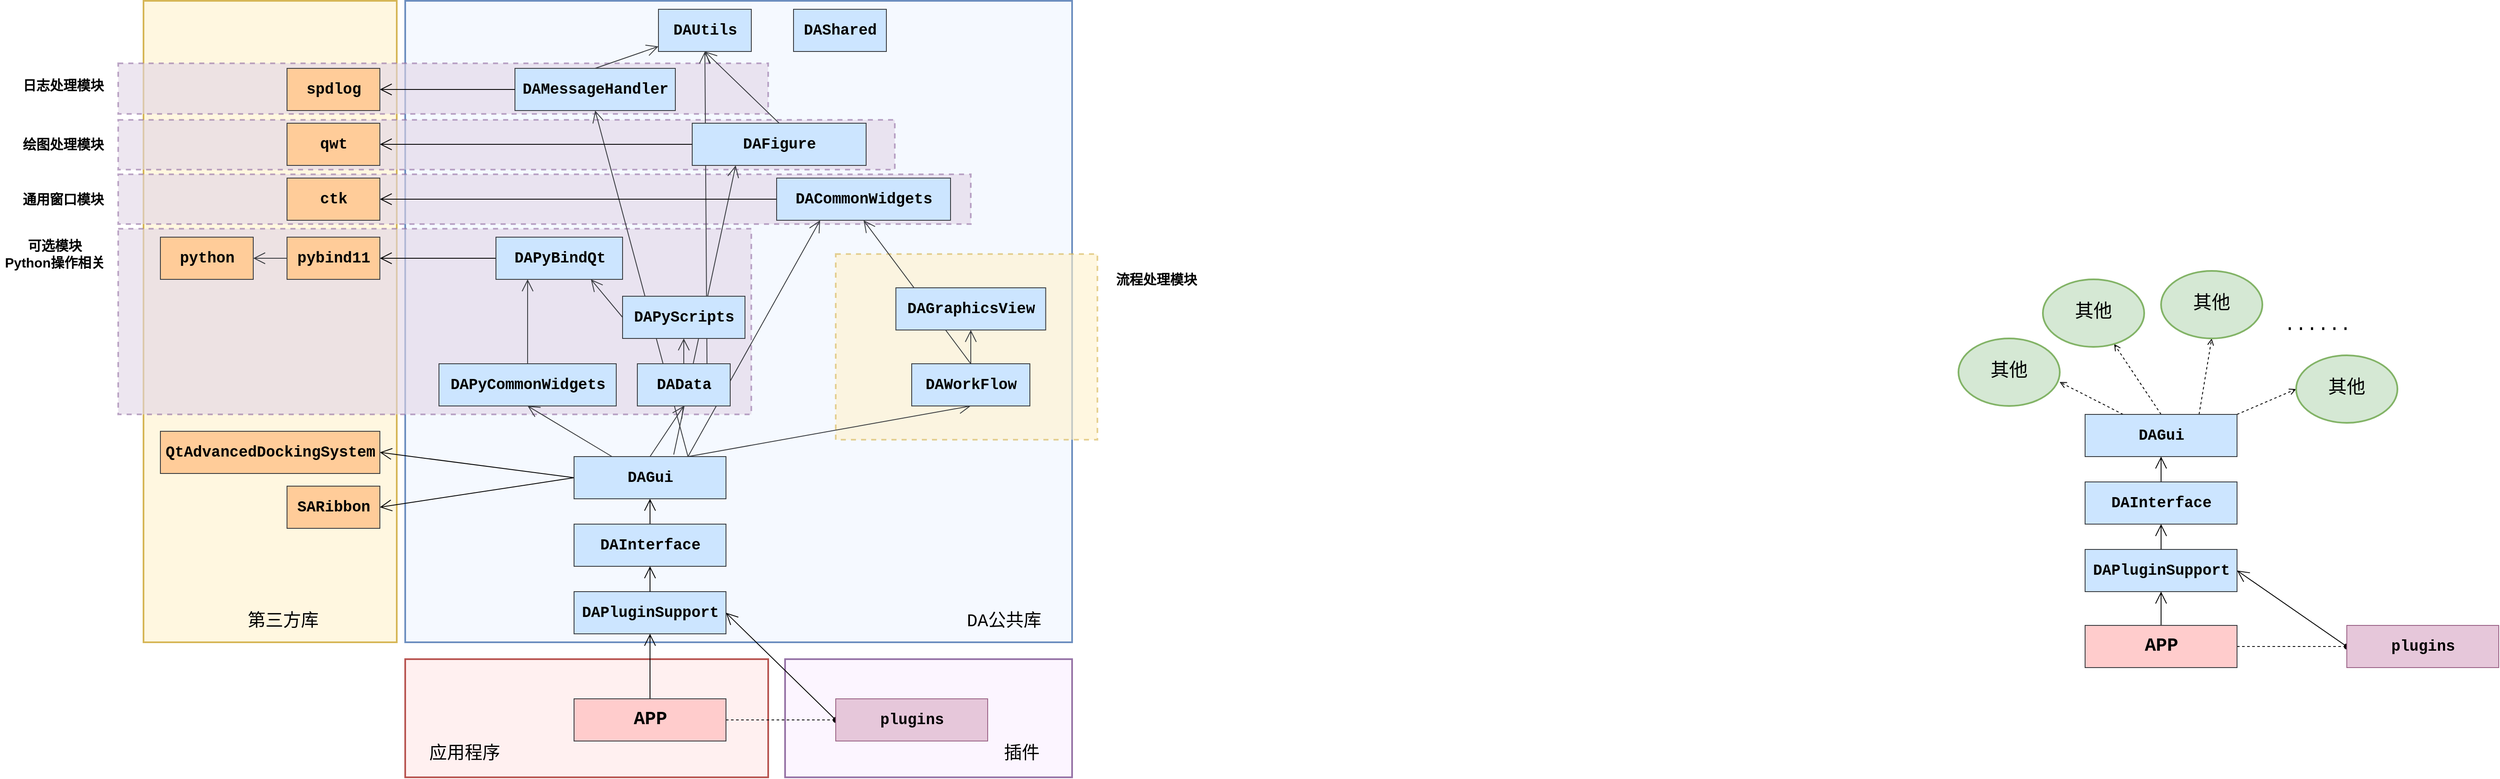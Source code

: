 <mxfile version="18.0.1" type="device" pages="5"><diagram id="eTT7jk_n22yCIagsxher" name="模块依赖关系"><mxGraphModel dx="782" dy="809" grid="1" gridSize="10" guides="1" tooltips="1" connect="1" arrows="1" fold="1" page="1" pageScale="1" pageWidth="827" pageHeight="1169" math="0" shadow="0"><root><mxCell id="0"/><mxCell id="1" parent="0"/><mxCell id="OPHBftRCxyKBAWfCp7zg-54" value="" style="rounded=0;whiteSpace=wrap;html=1;fontFamily=Courier New;fontSize=18;strokeColor=#6c8ebf;fillColor=#F5F9FF;strokeWidth=2;glass=0;shadow=0;sketch=0;" parent="1" vertex="1"><mxGeometry x="1200" y="10" width="790" height="760" as="geometry"/></mxCell><mxCell id="1B3FExr2shwyiKtT8adj-18" value="" style="rounded=0;whiteSpace=wrap;html=1;fillColor=#fff2cc;strokeColor=#d6b656;dashed=1;strokeWidth=2;perimeterSpacing=0;opacity=60;" parent="1" vertex="1"><mxGeometry x="1710" y="310" width="310" height="220" as="geometry"/></mxCell><mxCell id="OPHBftRCxyKBAWfCp7zg-52" value="" style="rounded=0;whiteSpace=wrap;html=1;fontFamily=Courier New;fontSize=18;strokeColor=#d6b656;fillColor=#FFF7E0;strokeWidth=2;gradientColor=none;glass=0;shadow=0;sketch=0;" parent="1" vertex="1"><mxGeometry x="890" y="10" width="300" height="760" as="geometry"/></mxCell><mxCell id="1B3FExr2shwyiKtT8adj-15" value="" style="rounded=0;whiteSpace=wrap;html=1;fillColor=#e1d5e7;strokeColor=#9673a6;dashed=1;strokeWidth=2;perimeterSpacing=0;opacity=60;" parent="1" vertex="1"><mxGeometry x="860" y="215.5" width="1010" height="59" as="geometry"/></mxCell><mxCell id="1B3FExr2shwyiKtT8adj-14" value="" style="rounded=0;whiteSpace=wrap;html=1;fillColor=#e1d5e7;strokeColor=#9673a6;dashed=1;strokeWidth=2;perimeterSpacing=0;opacity=60;" parent="1" vertex="1"><mxGeometry x="860" y="151" width="920" height="59" as="geometry"/></mxCell><mxCell id="1B3FExr2shwyiKtT8adj-1" value="" style="rounded=0;whiteSpace=wrap;html=1;fillColor=#e1d5e7;strokeColor=#9673a6;dashed=1;strokeWidth=2;perimeterSpacing=0;opacity=60;" parent="1" vertex="1"><mxGeometry x="860" y="280" width="750" height="220" as="geometry"/></mxCell><mxCell id="1B3FExr2shwyiKtT8adj-12" style="edgeStyle=none;shape=connector;rounded=0;orthogonalLoop=1;jettySize=auto;html=1;exitX=0.656;exitY=-0.047;exitDx=0;exitDy=0;entryX=0.25;entryY=1;entryDx=0;entryDy=0;labelBackgroundColor=default;fontFamily=Courier New;fontSize=18;fontColor=#000000;endArrow=open;endFill=1;endSize=12;strokeColor=#36393d;fontStyle=1;fillColor=#cce5ff;exitPerimeter=0;" parent="1" source="OPHBftRCxyKBAWfCp7zg-6" target="1B3FExr2shwyiKtT8adj-8" edge="1"><mxGeometry relative="1" as="geometry"><mxPoint x="1545" y="560" as="sourcePoint"/><mxPoint x="1701.5" y="280" as="targetPoint"/></mxGeometry></mxCell><mxCell id="1B3FExr2shwyiKtT8adj-4" value="" style="rounded=0;whiteSpace=wrap;html=1;fillColor=#e1d5e7;strokeColor=#9673a6;dashed=1;strokeWidth=2;perimeterSpacing=0;opacity=60;" parent="1" vertex="1"><mxGeometry x="860" y="84" width="770" height="60" as="geometry"/></mxCell><mxCell id="OPHBftRCxyKBAWfCp7zg-58" value="" style="rounded=0;whiteSpace=wrap;html=1;fontFamily=Courier New;fontSize=18;strokeColor=#9673a6;fillColor=#FCF5FF;strokeWidth=2;glass=0;shadow=0;sketch=0;" parent="1" vertex="1"><mxGeometry x="1650" y="790" width="340" height="140" as="geometry"/></mxCell><mxCell id="OPHBftRCxyKBAWfCp7zg-56" value="" style="rounded=0;whiteSpace=wrap;html=1;fontFamily=Courier New;fontSize=18;strokeColor=#b85450;fillColor=#FFF0F0;strokeWidth=2;glass=0;shadow=0;sketch=0;" parent="1" vertex="1"><mxGeometry x="1200" y="790" width="430" height="140" as="geometry"/></mxCell><mxCell id="OPHBftRCxyKBAWfCp7zg-3" value="&lt;div style=&quot;margin-top: 0px; margin-bottom: 0px; font-size: 18px;&quot;&gt;DAPluginSupport&lt;/div&gt;" style="html=1;fontFamily=Courier New;fontSize=18;fontStyle=1;fillColor=#cce5ff;strokeColor=#36393d;" parent="1" vertex="1"><mxGeometry x="1400" y="710" width="180" height="50" as="geometry"/></mxCell><mxCell id="OPHBftRCxyKBAWfCp7zg-8" style="edgeStyle=none;shape=connector;rounded=0;orthogonalLoop=1;jettySize=auto;html=1;exitX=0.5;exitY=0;exitDx=0;exitDy=0;entryX=0.5;entryY=1;entryDx=0;entryDy=0;labelBackgroundColor=default;fontFamily=Courier New;fontSize=18;fontColor=#000000;endArrow=open;endFill=1;endSize=12;strokeColor=default;fontStyle=1" parent="1" source="OPHBftRCxyKBAWfCp7zg-4" target="OPHBftRCxyKBAWfCp7zg-6" edge="1"><mxGeometry relative="1" as="geometry"/></mxCell><mxCell id="OPHBftRCxyKBAWfCp7zg-4" value="&lt;div style=&quot;margin-top: 0px; margin-bottom: 0px; font-size: 18px;&quot;&gt;&lt;div style=&quot;margin-top: 0px; margin-bottom: 0px; font-size: 18px;&quot;&gt;&lt;span style=&quot;font-size: 18px;&quot;&gt;DAInterface&lt;/span&gt;&lt;/div&gt;&lt;/div&gt;" style="html=1;fontFamily=Courier New;fontSize=18;fontStyle=1;fillColor=#cce5ff;strokeColor=#36393d;" parent="1" vertex="1"><mxGeometry x="1400" y="630" width="180" height="50" as="geometry"/></mxCell><mxCell id="OPHBftRCxyKBAWfCp7zg-5" value="" style="endArrow=open;endFill=1;endSize=12;html=1;rounded=0;fontFamily=Courier New;fontSize=18;fontColor=#000000;exitX=0.5;exitY=0;exitDx=0;exitDy=0;entryX=0.5;entryY=1;entryDx=0;entryDy=0;fontStyle=1" parent="1" source="OPHBftRCxyKBAWfCp7zg-3" target="OPHBftRCxyKBAWfCp7zg-4" edge="1"><mxGeometry width="160" relative="1" as="geometry"><mxPoint x="1690" y="840" as="sourcePoint"/><mxPoint x="1850" y="840" as="targetPoint"/></mxGeometry></mxCell><mxCell id="OPHBftRCxyKBAWfCp7zg-34" style="edgeStyle=none;shape=connector;rounded=0;orthogonalLoop=1;jettySize=auto;html=1;exitX=0.75;exitY=0;exitDx=0;exitDy=0;entryX=0.25;entryY=1;entryDx=0;entryDy=0;labelBackgroundColor=default;fontFamily=Courier New;fontSize=18;fontColor=#000000;endArrow=open;endFill=1;endSize=12;strokeColor=#36393d;fontStyle=1;fillColor=#cce5ff;" parent="1" source="OPHBftRCxyKBAWfCp7zg-6" target="OPHBftRCxyKBAWfCp7zg-11" edge="1"><mxGeometry relative="1" as="geometry"/></mxCell><mxCell id="OPHBftRCxyKBAWfCp7zg-35" style="edgeStyle=none;shape=connector;rounded=0;orthogonalLoop=1;jettySize=auto;html=1;exitX=0.25;exitY=0;exitDx=0;exitDy=0;entryX=0.5;entryY=1;entryDx=0;entryDy=0;labelBackgroundColor=default;fontFamily=Courier New;fontSize=18;fontColor=#000000;endArrow=open;endFill=1;endSize=12;strokeColor=#36393d;fontStyle=1;fillColor=#cce5ff;" parent="1" source="OPHBftRCxyKBAWfCp7zg-6" target="OPHBftRCxyKBAWfCp7zg-12" edge="1"><mxGeometry relative="1" as="geometry"/></mxCell><mxCell id="OPHBftRCxyKBAWfCp7zg-36" style="edgeStyle=none;shape=connector;rounded=0;orthogonalLoop=1;jettySize=auto;html=1;exitX=0.5;exitY=0;exitDx=0;exitDy=0;entryX=0.5;entryY=1;entryDx=0;entryDy=0;labelBackgroundColor=default;fontFamily=Courier New;fontSize=18;fontColor=#000000;endArrow=open;endFill=1;endSize=12;strokeColor=#36393d;fontStyle=1;fillColor=#cce5ff;" parent="1" source="OPHBftRCxyKBAWfCp7zg-6" target="OPHBftRCxyKBAWfCp7zg-10" edge="1"><mxGeometry relative="1" as="geometry"/></mxCell><mxCell id="OPHBftRCxyKBAWfCp7zg-37" style="edgeStyle=none;shape=connector;rounded=0;orthogonalLoop=1;jettySize=auto;html=1;exitX=0.75;exitY=0;exitDx=0;exitDy=0;entryX=0.5;entryY=1;entryDx=0;entryDy=0;labelBackgroundColor=default;fontFamily=Courier New;fontSize=18;fontColor=#000000;endArrow=open;endFill=1;endSize=12;strokeColor=#36393d;fontStyle=1;fillColor=#cce5ff;" parent="1" source="OPHBftRCxyKBAWfCp7zg-6" target="OPHBftRCxyKBAWfCp7zg-9" edge="1"><mxGeometry relative="1" as="geometry"/></mxCell><mxCell id="OPHBftRCxyKBAWfCp7zg-38" style="edgeStyle=none;shape=connector;rounded=0;orthogonalLoop=1;jettySize=auto;html=1;exitX=0.75;exitY=0;exitDx=0;exitDy=0;entryX=0.5;entryY=1;entryDx=0;entryDy=0;labelBackgroundColor=default;fontFamily=Courier New;fontSize=18;fontColor=#000000;endArrow=open;endFill=1;endSize=12;strokeColor=#36393d;fontStyle=1;fillColor=#cce5ff;" parent="1" source="OPHBftRCxyKBAWfCp7zg-6" target="OPHBftRCxyKBAWfCp7zg-14" edge="1"><mxGeometry relative="1" as="geometry"/></mxCell><mxCell id="OPHBftRCxyKBAWfCp7zg-43" style="edgeStyle=none;shape=connector;rounded=0;orthogonalLoop=1;jettySize=auto;html=1;exitX=0;exitY=0.5;exitDx=0;exitDy=0;entryX=1;entryY=0.5;entryDx=0;entryDy=0;labelBackgroundColor=default;fontFamily=Courier New;fontSize=18;fontColor=#000000;endArrow=open;endFill=1;endSize=12;strokeColor=default;fontStyle=1" parent="1" source="OPHBftRCxyKBAWfCp7zg-6" target="OPHBftRCxyKBAWfCp7zg-41" edge="1"><mxGeometry relative="1" as="geometry"/></mxCell><mxCell id="OPHBftRCxyKBAWfCp7zg-44" style="edgeStyle=none;shape=connector;rounded=0;orthogonalLoop=1;jettySize=auto;html=1;exitX=0;exitY=0.5;exitDx=0;exitDy=0;entryX=1;entryY=0.5;entryDx=0;entryDy=0;labelBackgroundColor=default;fontFamily=Courier New;fontSize=18;fontColor=#000000;endArrow=open;endFill=1;endSize=12;strokeColor=default;startArrow=none;fontStyle=1" parent="1" source="OPHBftRCxyKBAWfCp7zg-6" target="OPHBftRCxyKBAWfCp7zg-42" edge="1"><mxGeometry relative="1" as="geometry"/></mxCell><mxCell id="OPHBftRCxyKBAWfCp7zg-6" value="&lt;div style=&quot;margin-top: 0px; margin-bottom: 0px; font-size: 18px;&quot;&gt;&lt;div style=&quot;margin-top: 0px; margin-bottom: 0px; font-size: 18px;&quot;&gt;&lt;span style=&quot;font-size: 18px;&quot;&gt;DAGui&lt;/span&gt;&lt;/div&gt;&lt;/div&gt;" style="html=1;fontFamily=Courier New;fontSize=18;fontStyle=1;fillColor=#cce5ff;strokeColor=#36393d;" parent="1" vertex="1"><mxGeometry x="1400" y="550" width="180" height="50" as="geometry"/></mxCell><mxCell id="OPHBftRCxyKBAWfCp7zg-29" style="edgeStyle=none;shape=connector;rounded=0;orthogonalLoop=1;jettySize=auto;html=1;exitX=0.5;exitY=0;exitDx=0;exitDy=0;labelBackgroundColor=default;fontFamily=Courier New;fontSize=18;fontColor=#000000;endArrow=open;endFill=1;endSize=12;strokeColor=#36393d;fontStyle=1;fillColor=#cce5ff;" parent="1" source="OPHBftRCxyKBAWfCp7zg-9" target="OPHBftRCxyKBAWfCp7zg-17" edge="1"><mxGeometry relative="1" as="geometry"/></mxCell><mxCell id="OPHBftRCxyKBAWfCp7zg-9" value="&lt;div style=&quot;margin-top: 0px; margin-bottom: 0px; font-size: 18px;&quot;&gt;&lt;div style=&quot;margin-top: 0px; margin-bottom: 0px; font-size: 18px;&quot;&gt;DAMessageHandler&lt;br style=&quot;font-size: 18px;&quot;&gt;&lt;/div&gt;&lt;/div&gt;" style="html=1;fontFamily=Courier New;fontSize=18;fontStyle=1;verticalAlign=middle;fillColor=#cce5ff;strokeColor=#36393d;" parent="1" vertex="1"><mxGeometry x="1330" y="90" width="190" height="50" as="geometry"/></mxCell><mxCell id="OPHBftRCxyKBAWfCp7zg-25" style="edgeStyle=none;shape=connector;rounded=0;orthogonalLoop=1;jettySize=auto;html=1;exitX=0.5;exitY=0;exitDx=0;exitDy=0;entryX=0.5;entryY=1;entryDx=0;entryDy=0;labelBackgroundColor=default;fontFamily=Courier New;fontSize=18;fontColor=#000000;endArrow=open;endFill=1;endSize=12;strokeColor=#36393d;fontStyle=1;fillColor=#cce5ff;" parent="1" source="OPHBftRCxyKBAWfCp7zg-10" target="OPHBftRCxyKBAWfCp7zg-22" edge="1"><mxGeometry relative="1" as="geometry"/></mxCell><mxCell id="OPHBftRCxyKBAWfCp7zg-27" style="edgeStyle=none;shape=connector;rounded=0;orthogonalLoop=1;jettySize=auto;html=1;exitX=0.75;exitY=0;exitDx=0;exitDy=0;entryX=0.5;entryY=1;entryDx=0;entryDy=0;labelBackgroundColor=default;fontFamily=Courier New;fontSize=18;fontColor=#000000;endArrow=open;endFill=1;endSize=12;strokeColor=#36393d;fontStyle=1;fillColor=#cce5ff;" parent="1" source="OPHBftRCxyKBAWfCp7zg-10" target="OPHBftRCxyKBAWfCp7zg-17" edge="1"><mxGeometry relative="1" as="geometry"/></mxCell><mxCell id="OPHBftRCxyKBAWfCp7zg-24" style="edgeStyle=none;shape=connector;rounded=0;orthogonalLoop=1;jettySize=auto;html=1;exitX=0;exitY=0.5;exitDx=0;exitDy=0;entryX=1;entryY=0.5;entryDx=0;entryDy=0;labelBackgroundColor=default;fontFamily=Courier New;fontSize=18;fontColor=#000000;endArrow=open;endFill=1;endSize=12;strokeColor=default;fontStyle=1" parent="1" source="OPHBftRCxyKBAWfCp7zg-11" target="OPHBftRCxyKBAWfCp7zg-15" edge="1"><mxGeometry relative="1" as="geometry"/></mxCell><mxCell id="OPHBftRCxyKBAWfCp7zg-11" value="&lt;div style=&quot;margin-top: 0px; margin-bottom: 0px; font-size: 18px;&quot;&gt;&lt;div style=&quot;margin-top: 0px; margin-bottom: 0px; font-size: 18px;&quot;&gt;DACommonWidgets&lt;br style=&quot;font-size: 18px;&quot;&gt;&lt;/div&gt;&lt;/div&gt;" style="html=1;fontFamily=Courier New;fontSize=18;fontStyle=1;verticalAlign=middle;fillColor=#cce5ff;strokeColor=#36393d;" parent="1" vertex="1"><mxGeometry x="1640" y="220" width="206" height="50" as="geometry"/></mxCell><mxCell id="OPHBftRCxyKBAWfCp7zg-28" style="edgeStyle=none;shape=connector;rounded=0;orthogonalLoop=1;jettySize=auto;html=1;exitX=0.5;exitY=0;exitDx=0;exitDy=0;entryX=0.25;entryY=1;entryDx=0;entryDy=0;labelBackgroundColor=default;fontFamily=Courier New;fontSize=18;fontColor=#000000;endArrow=open;endFill=1;endSize=12;strokeColor=#36393d;fontStyle=1;fillColor=#cce5ff;" parent="1" source="OPHBftRCxyKBAWfCp7zg-12" target="OPHBftRCxyKBAWfCp7zg-23" edge="1"><mxGeometry relative="1" as="geometry"/></mxCell><mxCell id="OPHBftRCxyKBAWfCp7zg-40" style="edgeStyle=none;shape=connector;rounded=0;orthogonalLoop=1;jettySize=auto;html=1;exitX=0.5;exitY=0;exitDx=0;exitDy=0;entryX=0.5;entryY=1;entryDx=0;entryDy=0;labelBackgroundColor=default;fontFamily=Courier New;fontSize=18;fontColor=#000000;endArrow=open;endFill=1;endSize=12;strokeColor=#36393d;fontStyle=1;fillColor=#cce5ff;" parent="1" source="OPHBftRCxyKBAWfCp7zg-14" target="OPHBftRCxyKBAWfCp7zg-39" edge="1"><mxGeometry relative="1" as="geometry"/></mxCell><mxCell id="OPHBftRCxyKBAWfCp7zg-45" style="edgeStyle=none;shape=connector;rounded=0;orthogonalLoop=1;jettySize=auto;html=1;exitX=0.5;exitY=0;exitDx=0;exitDy=0;entryX=0.5;entryY=1;entryDx=0;entryDy=0;labelBackgroundColor=default;fontFamily=Courier New;fontSize=18;fontColor=#000000;endArrow=open;endFill=1;endSize=12;strokeColor=#36393d;fontStyle=1;fillColor=#cce5ff;" parent="1" source="OPHBftRCxyKBAWfCp7zg-14" target="OPHBftRCxyKBAWfCp7zg-11" edge="1"><mxGeometry relative="1" as="geometry"/></mxCell><mxCell id="OPHBftRCxyKBAWfCp7zg-14" value="&lt;div style=&quot;margin-top: 0px; margin-bottom: 0px; font-size: 18px;&quot;&gt;&lt;div style=&quot;margin-top: 0px; margin-bottom: 0px; font-size: 18px;&quot;&gt;DAWorkFlow&lt;br style=&quot;font-size: 18px;&quot;&gt;&lt;/div&gt;&lt;/div&gt;" style="html=1;fontFamily=Courier New;fontSize=18;fontStyle=1;verticalAlign=middle;fillColor=#cce5ff;strokeColor=#36393d;" parent="1" vertex="1"><mxGeometry x="1800" y="440" width="140" height="50" as="geometry"/></mxCell><mxCell id="OPHBftRCxyKBAWfCp7zg-15" value="&lt;div style=&quot;margin-top: 0px; margin-bottom: 0px; font-size: 18px;&quot;&gt;&lt;div style=&quot;margin-top: 0px; margin-bottom: 0px; font-size: 18px;&quot;&gt;ctk&lt;/div&gt;&lt;/div&gt;" style="html=1;fontFamily=Courier New;fontSize=18;fontStyle=1;verticalAlign=middle;fillColor=#ffcc99;strokeColor=#36393d;" parent="1" vertex="1"><mxGeometry x="1060" y="220" width="110" height="50" as="geometry"/></mxCell><mxCell id="OPHBftRCxyKBAWfCp7zg-31" style="edgeStyle=none;shape=connector;rounded=0;orthogonalLoop=1;jettySize=auto;html=1;exitX=0;exitY=0.5;exitDx=0;exitDy=0;entryX=1;entryY=0.5;entryDx=0;entryDy=0;labelBackgroundColor=default;fontFamily=Courier New;fontSize=18;fontColor=#000000;endArrow=open;endFill=1;endSize=12;strokeColor=default;fontStyle=1" parent="1" source="OPHBftRCxyKBAWfCp7zg-9" target="OPHBftRCxyKBAWfCp7zg-30" edge="1"><mxGeometry relative="1" as="geometry"/></mxCell><mxCell id="OPHBftRCxyKBAWfCp7zg-17" value="&lt;div style=&quot;margin-top: 0px; margin-bottom: 0px; font-size: 18px;&quot;&gt;&lt;div style=&quot;margin-top: 0px; margin-bottom: 0px; font-size: 18px;&quot;&gt;&lt;div style=&quot;margin-top: 0px; margin-bottom: 0px; font-size: 18px;&quot;&gt;DAUtils&lt;/div&gt;&lt;/div&gt;&lt;/div&gt;" style="html=1;fontFamily=Courier New;fontSize=18;fontStyle=1;verticalAlign=middle;fillColor=#cce5ff;strokeColor=#36393d;" parent="1" vertex="1"><mxGeometry x="1500" y="20" width="110" height="50" as="geometry"/></mxCell><mxCell id="OPHBftRCxyKBAWfCp7zg-33" style="edgeStyle=none;shape=connector;rounded=0;orthogonalLoop=1;jettySize=auto;html=1;exitX=0;exitY=0.5;exitDx=0;exitDy=0;labelBackgroundColor=default;fontFamily=Courier New;fontSize=18;fontColor=#000000;endArrow=open;endFill=1;endSize=12;strokeColor=#36393d;fontStyle=1;entryX=1;entryY=0.5;entryDx=0;entryDy=0;fillColor=#ffcc99;" parent="1" source="OPHBftRCxyKBAWfCp7zg-19" target="OPHBftRCxyKBAWfCp7zg-21" edge="1"><mxGeometry relative="1" as="geometry"/></mxCell><mxCell id="OPHBftRCxyKBAWfCp7zg-26" style="edgeStyle=none;shape=connector;rounded=0;orthogonalLoop=1;jettySize=auto;html=1;exitX=0;exitY=0.5;exitDx=0;exitDy=0;entryX=0.75;entryY=1;entryDx=0;entryDy=0;labelBackgroundColor=default;fontFamily=Courier New;fontSize=18;fontColor=#000000;endArrow=open;endFill=1;endSize=12;strokeColor=#36393d;fontStyle=1;fillColor=#cce5ff;" parent="1" source="OPHBftRCxyKBAWfCp7zg-22" target="OPHBftRCxyKBAWfCp7zg-23" edge="1"><mxGeometry relative="1" as="geometry"/></mxCell><mxCell id="OPHBftRCxyKBAWfCp7zg-32" style="edgeStyle=none;shape=connector;rounded=0;orthogonalLoop=1;jettySize=auto;html=1;exitX=0;exitY=0.5;exitDx=0;exitDy=0;entryX=1;entryY=0.5;entryDx=0;entryDy=0;labelBackgroundColor=default;fontFamily=Courier New;fontSize=18;fontColor=#000000;endArrow=open;endFill=1;endSize=12;strokeColor=default;fontStyle=1" parent="1" source="OPHBftRCxyKBAWfCp7zg-23" target="OPHBftRCxyKBAWfCp7zg-19" edge="1"><mxGeometry relative="1" as="geometry"/></mxCell><mxCell id="OPHBftRCxyKBAWfCp7zg-30" value="&lt;div style=&quot;margin-top: 0px; margin-bottom: 0px; font-size: 18px;&quot;&gt;&lt;div style=&quot;margin-top: 0px; margin-bottom: 0px; font-size: 18px;&quot;&gt;&lt;div style=&quot;margin-top: 0px; margin-bottom: 0px; font-size: 18px;&quot;&gt;spdlog&lt;/div&gt;&lt;/div&gt;&lt;/div&gt;" style="html=1;fontFamily=Courier New;fontSize=18;fontStyle=1;verticalAlign=middle;fillColor=#ffcc99;strokeColor=#36393d;" parent="1" vertex="1"><mxGeometry x="1060" y="90" width="110" height="50" as="geometry"/></mxCell><mxCell id="OPHBftRCxyKBAWfCp7zg-39" value="&lt;div style=&quot;margin-top: 0px; margin-bottom: 0px; font-size: 18px;&quot;&gt;&lt;div style=&quot;margin-top: 0px; margin-bottom: 0px; font-size: 18px;&quot;&gt;&lt;div style=&quot;margin-top: 0px; margin-bottom: 0px; font-size: 18px;&quot;&gt;DAGraphicsView&lt;/div&gt;&lt;/div&gt;&lt;/div&gt;" style="html=1;fontFamily=Courier New;fontSize=18;fontStyle=1;verticalAlign=middle;fillColor=#cce5ff;strokeColor=#36393d;" parent="1" vertex="1"><mxGeometry x="1781.25" y="350" width="177.5" height="50" as="geometry"/></mxCell><mxCell id="OPHBftRCxyKBAWfCp7zg-41" value="&lt;div style=&quot;margin-top: 0px; margin-bottom: 0px; font-size: 18px;&quot;&gt;&lt;div style=&quot;margin-top: 0px; margin-bottom: 0px; font-size: 18px;&quot;&gt;&lt;div style=&quot;margin-top: 0px; margin-bottom: 0px; font-size: 18px;&quot;&gt;QtAdvancedDockingSystem&lt;/div&gt;&lt;/div&gt;&lt;/div&gt;" style="html=1;fontFamily=Courier New;fontSize=18;fontStyle=1;verticalAlign=middle;fillColor=#ffcc99;strokeColor=#36393d;" parent="1" vertex="1"><mxGeometry x="910" y="520" width="260" height="50" as="geometry"/></mxCell><mxCell id="OPHBftRCxyKBAWfCp7zg-42" value="&lt;div style=&quot;margin-top: 0px; margin-bottom: 0px; font-size: 18px;&quot;&gt;&lt;div style=&quot;margin-top: 0px; margin-bottom: 0px; font-size: 18px;&quot;&gt;&lt;div style=&quot;margin-top: 0px; margin-bottom: 0px; font-size: 18px;&quot;&gt;SARibbon&lt;/div&gt;&lt;/div&gt;&lt;/div&gt;" style="html=1;fontFamily=Courier New;fontSize=18;fontStyle=1;verticalAlign=middle;fillColor=#ffcc99;strokeColor=#36393d;" parent="1" vertex="1"><mxGeometry x="1060" y="585" width="110" height="50" as="geometry"/></mxCell><mxCell id="OPHBftRCxyKBAWfCp7zg-48" style="edgeStyle=none;shape=connector;rounded=0;orthogonalLoop=1;jettySize=auto;html=1;exitX=0.5;exitY=0;exitDx=0;exitDy=0;entryX=0.5;entryY=1;entryDx=0;entryDy=0;labelBackgroundColor=default;fontFamily=Courier New;fontSize=18;fontColor=#000000;endArrow=open;endFill=1;endSize=12;strokeColor=default;" parent="1" source="OPHBftRCxyKBAWfCp7zg-47" target="OPHBftRCxyKBAWfCp7zg-3" edge="1"><mxGeometry relative="1" as="geometry"/></mxCell><mxCell id="OPHBftRCxyKBAWfCp7zg-51" style="edgeStyle=none;rounded=0;orthogonalLoop=1;jettySize=auto;html=1;exitX=1;exitY=0.5;exitDx=0;exitDy=0;entryX=0;entryY=0.5;entryDx=0;entryDy=0;labelBackgroundColor=default;fontFamily=Courier New;fontSize=18;fontColor=#000000;endArrow=oval;endFill=1;strokeColor=default;dashed=1;" parent="1" source="OPHBftRCxyKBAWfCp7zg-47" target="OPHBftRCxyKBAWfCp7zg-49" edge="1"><mxGeometry relative="1" as="geometry"/></mxCell><mxCell id="OPHBftRCxyKBAWfCp7zg-47" value="&lt;div style=&quot;margin-top: 0px; margin-bottom: 0px; font-size: 22px;&quot;&gt;APP&lt;/div&gt;" style="html=1;fontFamily=Courier New;fontSize=22;fontStyle=1;fillColor=#ffcccc;strokeColor=#36393d;" parent="1" vertex="1"><mxGeometry x="1400" y="837" width="180" height="50" as="geometry"/></mxCell><mxCell id="OPHBftRCxyKBAWfCp7zg-50" style="edgeStyle=none;shape=connector;rounded=0;orthogonalLoop=1;jettySize=auto;html=1;exitX=0;exitY=0.5;exitDx=0;exitDy=0;entryX=1;entryY=0.5;entryDx=0;entryDy=0;labelBackgroundColor=default;fontFamily=Courier New;fontSize=18;fontColor=#000000;endArrow=open;endFill=1;endSize=12;strokeColor=default;" parent="1" source="OPHBftRCxyKBAWfCp7zg-49" target="OPHBftRCxyKBAWfCp7zg-3" edge="1"><mxGeometry relative="1" as="geometry"/></mxCell><mxCell id="OPHBftRCxyKBAWfCp7zg-49" value="&lt;div style=&quot;margin-top: 0px; margin-bottom: 0px; font-size: 18px;&quot;&gt;plugins&lt;/div&gt;" style="html=1;fontFamily=Courier New;fontSize=18;fontStyle=1;fillColor=#E6C7DA;strokeColor=#996185;gradientColor=none;" parent="1" vertex="1"><mxGeometry x="1710" y="837" width="180" height="50" as="geometry"/></mxCell><mxCell id="OPHBftRCxyKBAWfCp7zg-53" value="第三方库" style="text;html=1;align=center;verticalAlign=middle;resizable=0;points=[];autosize=1;strokeColor=none;fillColor=none;fontSize=21;fontFamily=Courier New;fontColor=#000000;" parent="1" vertex="1"><mxGeometry x="1005" y="730" width="100" height="30" as="geometry"/></mxCell><mxCell id="OPHBftRCxyKBAWfCp7zg-55" value="DA公共库" style="text;html=1;align=center;verticalAlign=middle;resizable=0;points=[];autosize=1;strokeColor=none;fillColor=none;fontSize=21;fontFamily=Courier New;fontColor=#000000;" parent="1" vertex="1"><mxGeometry x="1858.75" y="730" width="100" height="30" as="geometry"/></mxCell><mxCell id="OPHBftRCxyKBAWfCp7zg-57" value="应用程序" style="text;html=1;align=center;verticalAlign=middle;resizable=0;points=[];autosize=1;strokeColor=none;fillColor=none;fontSize=21;fontFamily=Courier New;fontColor=#000000;" parent="1" vertex="1"><mxGeometry x="1220" y="887" width="100" height="30" as="geometry"/></mxCell><mxCell id="OPHBftRCxyKBAWfCp7zg-59" value="插件" style="text;html=1;align=center;verticalAlign=middle;resizable=0;points=[];autosize=1;strokeColor=none;fillColor=none;fontSize=21;fontFamily=Courier New;fontColor=#000000;" parent="1" vertex="1"><mxGeometry x="1900" y="887" width="60" height="30" as="geometry"/></mxCell><mxCell id="aNwOnPdFkS0WQOcIFgJh-1" value="&lt;div style=&quot;margin-top: 0px; margin-bottom: 0px; font-size: 18px;&quot;&gt;DAPluginSupport&lt;/div&gt;" style="html=1;fontFamily=Courier New;fontSize=18;fontStyle=1;fillColor=#cce5ff;strokeColor=#36393d;" parent="1" vertex="1"><mxGeometry x="3190" y="660" width="180" height="50" as="geometry"/></mxCell><mxCell id="aNwOnPdFkS0WQOcIFgJh-2" style="edgeStyle=none;shape=connector;rounded=0;orthogonalLoop=1;jettySize=auto;html=1;exitX=0.5;exitY=0;exitDx=0;exitDy=0;entryX=0.5;entryY=1;entryDx=0;entryDy=0;labelBackgroundColor=default;fontFamily=Courier New;fontSize=18;fontColor=#000000;endArrow=open;endFill=1;endSize=12;strokeColor=default;fontStyle=1" parent="1" source="aNwOnPdFkS0WQOcIFgJh-3" target="aNwOnPdFkS0WQOcIFgJh-5" edge="1"><mxGeometry relative="1" as="geometry"/></mxCell><mxCell id="aNwOnPdFkS0WQOcIFgJh-3" value="&lt;div style=&quot;margin-top: 0px; margin-bottom: 0px; font-size: 18px;&quot;&gt;&lt;div style=&quot;margin-top: 0px; margin-bottom: 0px; font-size: 18px;&quot;&gt;&lt;span style=&quot;font-size: 18px;&quot;&gt;DAInterface&lt;/span&gt;&lt;/div&gt;&lt;/div&gt;" style="html=1;fontFamily=Courier New;fontSize=18;fontStyle=1;fillColor=#cce5ff;strokeColor=#36393d;" parent="1" vertex="1"><mxGeometry x="3190" y="580" width="180" height="50" as="geometry"/></mxCell><mxCell id="aNwOnPdFkS0WQOcIFgJh-4" value="" style="endArrow=open;endFill=1;endSize=12;html=1;rounded=0;fontFamily=Courier New;fontSize=18;fontColor=#000000;exitX=0.5;exitY=0;exitDx=0;exitDy=0;entryX=0.5;entryY=1;entryDx=0;entryDy=0;fontStyle=1" parent="1" source="aNwOnPdFkS0WQOcIFgJh-1" target="aNwOnPdFkS0WQOcIFgJh-3" edge="1"><mxGeometry width="160" relative="1" as="geometry"><mxPoint x="3480" y="790" as="sourcePoint"/><mxPoint x="3640" y="790" as="targetPoint"/></mxGeometry></mxCell><mxCell id="aNwOnPdFkS0WQOcIFgJh-17" style="edgeStyle=none;rounded=0;orthogonalLoop=1;jettySize=auto;html=1;exitX=0.25;exitY=0;exitDx=0;exitDy=0;entryX=0.999;entryY=0.646;entryDx=0;entryDy=0;entryPerimeter=0;dashed=1;labelBackgroundColor=default;fontFamily=Courier New;fontSize=22;fontColor=#000000;endArrow=open;endFill=0;strokeColor=default;" parent="1" source="aNwOnPdFkS0WQOcIFgJh-5" target="aNwOnPdFkS0WQOcIFgJh-13" edge="1"><mxGeometry relative="1" as="geometry"/></mxCell><mxCell id="aNwOnPdFkS0WQOcIFgJh-18" style="edgeStyle=none;rounded=0;orthogonalLoop=1;jettySize=auto;html=1;exitX=0.5;exitY=0;exitDx=0;exitDy=0;dashed=1;labelBackgroundColor=default;fontFamily=Courier New;fontSize=22;fontColor=#000000;endArrow=open;endFill=0;strokeColor=default;" parent="1" source="aNwOnPdFkS0WQOcIFgJh-5" target="aNwOnPdFkS0WQOcIFgJh-14" edge="1"><mxGeometry relative="1" as="geometry"/></mxCell><mxCell id="aNwOnPdFkS0WQOcIFgJh-19" style="edgeStyle=none;rounded=0;orthogonalLoop=1;jettySize=auto;html=1;exitX=0.75;exitY=0;exitDx=0;exitDy=0;entryX=0.5;entryY=1;entryDx=0;entryDy=0;dashed=1;labelBackgroundColor=default;fontFamily=Courier New;fontSize=22;fontColor=#000000;endArrow=open;endFill=0;strokeColor=default;" parent="1" source="aNwOnPdFkS0WQOcIFgJh-5" target="aNwOnPdFkS0WQOcIFgJh-15" edge="1"><mxGeometry relative="1" as="geometry"/></mxCell><mxCell id="aNwOnPdFkS0WQOcIFgJh-20" style="edgeStyle=none;rounded=0;orthogonalLoop=1;jettySize=auto;html=1;exitX=1;exitY=0;exitDx=0;exitDy=0;entryX=0;entryY=0.5;entryDx=0;entryDy=0;dashed=1;labelBackgroundColor=default;fontFamily=Courier New;fontSize=22;fontColor=#000000;endArrow=open;endFill=0;strokeColor=default;" parent="1" source="aNwOnPdFkS0WQOcIFgJh-5" target="aNwOnPdFkS0WQOcIFgJh-16" edge="1"><mxGeometry relative="1" as="geometry"/></mxCell><mxCell id="aNwOnPdFkS0WQOcIFgJh-5" value="&lt;div style=&quot;margin-top: 0px; margin-bottom: 0px; font-size: 18px;&quot;&gt;&lt;div style=&quot;margin-top: 0px; margin-bottom: 0px; font-size: 18px;&quot;&gt;&lt;span style=&quot;font-size: 18px;&quot;&gt;DAGui&lt;/span&gt;&lt;/div&gt;&lt;/div&gt;" style="html=1;fontFamily=Courier New;fontSize=18;fontStyle=1;fillColor=#cce5ff;strokeColor=#36393d;" parent="1" vertex="1"><mxGeometry x="3190" y="500" width="180" height="50" as="geometry"/></mxCell><mxCell id="aNwOnPdFkS0WQOcIFgJh-6" style="edgeStyle=none;shape=connector;rounded=0;orthogonalLoop=1;jettySize=auto;html=1;exitX=0.5;exitY=0;exitDx=0;exitDy=0;entryX=0.5;entryY=1;entryDx=0;entryDy=0;labelBackgroundColor=default;fontFamily=Courier New;fontSize=18;fontColor=#000000;endArrow=open;endFill=1;endSize=12;strokeColor=default;" parent="1" source="aNwOnPdFkS0WQOcIFgJh-8" target="aNwOnPdFkS0WQOcIFgJh-1" edge="1"><mxGeometry relative="1" as="geometry"/></mxCell><mxCell id="aNwOnPdFkS0WQOcIFgJh-7" style="edgeStyle=none;rounded=0;orthogonalLoop=1;jettySize=auto;html=1;exitX=1;exitY=0.5;exitDx=0;exitDy=0;entryX=0;entryY=0.5;entryDx=0;entryDy=0;labelBackgroundColor=default;fontFamily=Courier New;fontSize=18;fontColor=#000000;endArrow=oval;endFill=1;strokeColor=default;dashed=1;" parent="1" source="aNwOnPdFkS0WQOcIFgJh-8" target="aNwOnPdFkS0WQOcIFgJh-10" edge="1"><mxGeometry relative="1" as="geometry"/></mxCell><mxCell id="aNwOnPdFkS0WQOcIFgJh-8" value="&lt;div style=&quot;margin-top: 0px; margin-bottom: 0px; font-size: 22px;&quot;&gt;APP&lt;/div&gt;" style="html=1;fontFamily=Courier New;fontSize=22;fontStyle=1;fillColor=#ffcccc;strokeColor=#36393d;" parent="1" vertex="1"><mxGeometry x="3190" y="750" width="180" height="50" as="geometry"/></mxCell><mxCell id="aNwOnPdFkS0WQOcIFgJh-9" style="edgeStyle=none;shape=connector;rounded=0;orthogonalLoop=1;jettySize=auto;html=1;exitX=0;exitY=0.5;exitDx=0;exitDy=0;entryX=1;entryY=0.5;entryDx=0;entryDy=0;labelBackgroundColor=default;fontFamily=Courier New;fontSize=18;fontColor=#000000;endArrow=open;endFill=1;endSize=12;strokeColor=default;" parent="1" source="aNwOnPdFkS0WQOcIFgJh-10" target="aNwOnPdFkS0WQOcIFgJh-1" edge="1"><mxGeometry relative="1" as="geometry"/></mxCell><mxCell id="aNwOnPdFkS0WQOcIFgJh-10" value="&lt;div style=&quot;margin-top: 0px; margin-bottom: 0px; font-size: 18px;&quot;&gt;plugins&lt;/div&gt;" style="html=1;fontFamily=Courier New;fontSize=18;fontStyle=1;fillColor=#E6C7DA;strokeColor=#996185;gradientColor=none;" parent="1" vertex="1"><mxGeometry x="3500" y="750" width="180" height="50" as="geometry"/></mxCell><mxCell id="aNwOnPdFkS0WQOcIFgJh-13" value="其他" style="ellipse;whiteSpace=wrap;html=1;rounded=0;shadow=0;glass=0;sketch=0;fontFamily=Courier New;fontSize=22;strokeColor=#82b366;strokeWidth=2;fillColor=#d5e8d4;" parent="1" vertex="1"><mxGeometry x="3040" y="410" width="120" height="80" as="geometry"/></mxCell><mxCell id="aNwOnPdFkS0WQOcIFgJh-14" value="其他" style="ellipse;whiteSpace=wrap;html=1;rounded=0;shadow=0;glass=0;sketch=0;fontFamily=Courier New;fontSize=22;strokeColor=#82b366;strokeWidth=2;fillColor=#d5e8d4;" parent="1" vertex="1"><mxGeometry x="3140" y="340" width="120" height="80" as="geometry"/></mxCell><mxCell id="aNwOnPdFkS0WQOcIFgJh-15" value="其他" style="ellipse;whiteSpace=wrap;html=1;rounded=0;shadow=0;glass=0;sketch=0;fontFamily=Courier New;fontSize=22;strokeColor=#82b366;strokeWidth=2;fillColor=#d5e8d4;" parent="1" vertex="1"><mxGeometry x="3280" y="330" width="120" height="80" as="geometry"/></mxCell><mxCell id="aNwOnPdFkS0WQOcIFgJh-16" value="其他" style="ellipse;whiteSpace=wrap;html=1;rounded=0;shadow=0;glass=0;sketch=0;fontFamily=Courier New;fontSize=22;strokeColor=#82b366;strokeWidth=2;fillColor=#d5e8d4;" parent="1" vertex="1"><mxGeometry x="3440" y="430" width="120" height="80" as="geometry"/></mxCell><mxCell id="aNwOnPdFkS0WQOcIFgJh-21" value="......" style="text;html=1;align=center;verticalAlign=middle;resizable=0;points=[];autosize=1;strokeColor=none;fillColor=none;fontSize=22;fontFamily=Courier New;fontColor=#000000;" parent="1" vertex="1"><mxGeometry x="3420" y="380" width="90" height="30" as="geometry"/></mxCell><mxCell id="1B3FExr2shwyiKtT8adj-2" value="可选模块&lt;br&gt;Python操作相关" style="text;html=1;strokeColor=none;fillColor=none;align=center;verticalAlign=middle;whiteSpace=wrap;rounded=0;dashed=1;fontSize=16;fontStyle=1" parent="1" vertex="1"><mxGeometry x="720" y="280" width="130" height="60" as="geometry"/></mxCell><mxCell id="OPHBftRCxyKBAWfCp7zg-19" value="&lt;div style=&quot;margin-top: 0px; margin-bottom: 0px; font-size: 18px;&quot;&gt;&lt;div style=&quot;margin-top: 0px; margin-bottom: 0px; font-size: 18px;&quot;&gt;&lt;div style=&quot;margin-top: 0px; margin-bottom: 0px; font-size: 18px;&quot;&gt;pybind11&lt;/div&gt;&lt;/div&gt;&lt;/div&gt;" style="html=1;fontFamily=Courier New;fontSize=18;fontStyle=1;verticalAlign=middle;fillColor=#ffcc99;strokeColor=#36393d;" parent="1" vertex="1"><mxGeometry x="1060" y="290" width="110" height="50" as="geometry"/></mxCell><mxCell id="OPHBftRCxyKBAWfCp7zg-21" value="&lt;div style=&quot;margin-top: 0px; margin-bottom: 0px; font-size: 18px;&quot;&gt;&lt;div style=&quot;margin-top: 0px; margin-bottom: 0px; font-size: 18px;&quot;&gt;&lt;div style=&quot;margin-top: 0px; margin-bottom: 0px; font-size: 18px;&quot;&gt;python&lt;/div&gt;&lt;/div&gt;&lt;/div&gt;" style="html=1;fontFamily=Courier New;fontSize=18;fontStyle=1;verticalAlign=middle;fillColor=#ffcc99;strokeColor=#36393d;" parent="1" vertex="1"><mxGeometry x="910" y="290" width="110" height="50" as="geometry"/></mxCell><mxCell id="OPHBftRCxyKBAWfCp7zg-23" value="&lt;div style=&quot;margin-top: 0px; margin-bottom: 0px; font-size: 18px;&quot;&gt;&lt;div style=&quot;margin-top: 0px; margin-bottom: 0px; font-size: 18px;&quot;&gt;&lt;div style=&quot;margin-top: 0px; margin-bottom: 0px; font-size: 18px;&quot;&gt;DAPyBindQt&lt;/div&gt;&lt;/div&gt;&lt;/div&gt;" style="html=1;fontFamily=Courier New;fontSize=18;fontStyle=1;verticalAlign=middle;fillColor=#cce5ff;strokeColor=#36393d;" parent="1" vertex="1"><mxGeometry x="1307.5" y="290" width="150" height="50" as="geometry"/></mxCell><mxCell id="OPHBftRCxyKBAWfCp7zg-12" value="&lt;div style=&quot;margin-top: 0px; margin-bottom: 0px; font-size: 18px;&quot;&gt;&lt;div style=&quot;margin-top: 0px; margin-bottom: 0px; font-size: 18px;&quot;&gt;DAPyCommonWidgets&lt;br style=&quot;font-size: 18px;&quot;&gt;&lt;/div&gt;&lt;/div&gt;" style="html=1;fontFamily=Courier New;fontSize=18;fontStyle=1;verticalAlign=middle;fillColor=#cce5ff;strokeColor=#36393d;" parent="1" vertex="1"><mxGeometry x="1240" y="440" width="210" height="50" as="geometry"/></mxCell><mxCell id="1B3FExr2shwyiKtT8adj-5" value="日志处理模块" style="text;html=1;strokeColor=none;fillColor=none;align=center;verticalAlign=middle;whiteSpace=wrap;rounded=0;dashed=1;fontSize=16;fontStyle=1" parent="1" vertex="1"><mxGeometry x="730" y="80" width="130" height="60" as="geometry"/></mxCell><mxCell id="1B3FExr2shwyiKtT8adj-7" value="&lt;div style=&quot;margin-top: 0px; margin-bottom: 0px; font-size: 18px;&quot;&gt;&lt;div style=&quot;margin-top: 0px; margin-bottom: 0px; font-size: 18px;&quot;&gt;qwt&lt;/div&gt;&lt;/div&gt;" style="html=1;fontFamily=Courier New;fontSize=18;fontStyle=1;verticalAlign=middle;fillColor=#ffcc99;strokeColor=#36393d;" parent="1" vertex="1"><mxGeometry x="1060" y="155" width="110" height="50" as="geometry"/></mxCell><mxCell id="1B3FExr2shwyiKtT8adj-8" value="&lt;div style=&quot;margin-top: 0px; margin-bottom: 0px; font-size: 18px;&quot;&gt;&lt;div style=&quot;margin-top: 0px; margin-bottom: 0px; font-size: 18px;&quot;&gt;DAFigure&lt;br style=&quot;font-size: 18px;&quot;&gt;&lt;/div&gt;&lt;/div&gt;" style="html=1;fontFamily=Courier New;fontSize=18;fontStyle=1;verticalAlign=middle;fillColor=#cce5ff;strokeColor=#36393d;" parent="1" vertex="1"><mxGeometry x="1540" y="155" width="206" height="50" as="geometry"/></mxCell><mxCell id="1B3FExr2shwyiKtT8adj-11" style="edgeStyle=none;shape=connector;rounded=0;orthogonalLoop=1;jettySize=auto;html=1;exitX=0.5;exitY=0;exitDx=0;exitDy=0;labelBackgroundColor=default;fontFamily=Courier New;fontSize=18;fontColor=#000000;endArrow=open;endFill=1;endSize=12;strokeColor=#36393d;fontStyle=1;fillColor=#cce5ff;entryX=0.5;entryY=1;entryDx=0;entryDy=0;" parent="1" source="1B3FExr2shwyiKtT8adj-8" target="OPHBftRCxyKBAWfCp7zg-17" edge="1"><mxGeometry relative="1" as="geometry"><mxPoint x="1435" y="100" as="sourcePoint"/><mxPoint x="1510" y="74.038" as="targetPoint"/></mxGeometry></mxCell><mxCell id="1B3FExr2shwyiKtT8adj-3" value="&lt;div style=&quot;margin-top: 0px; margin-bottom: 0px; font-size: 18px;&quot;&gt;&lt;div style=&quot;margin-top: 0px; margin-bottom: 0px; font-size: 18px;&quot;&gt;&lt;div style=&quot;margin-top: 0px; margin-bottom: 0px; font-size: 18px;&quot;&gt;DAShared&lt;/div&gt;&lt;/div&gt;&lt;/div&gt;" style="html=1;fontFamily=Courier New;fontSize=18;fontStyle=1;verticalAlign=middle;fillColor=#cce5ff;strokeColor=#36393d;" parent="1" vertex="1"><mxGeometry x="1660" y="20" width="110" height="50" as="geometry"/></mxCell><mxCell id="OPHBftRCxyKBAWfCp7zg-10" value="&lt;div style=&quot;margin-top: 0px; margin-bottom: 0px; font-size: 18px;&quot;&gt;&lt;div style=&quot;margin-top: 0px; margin-bottom: 0px; font-size: 18px;&quot;&gt;DAData&lt;br style=&quot;font-size: 18px;&quot;&gt;&lt;/div&gt;&lt;/div&gt;" style="html=1;fontFamily=Courier New;fontSize=18;fontStyle=1;verticalAlign=middle;fillColor=#cce5ff;strokeColor=#36393d;" parent="1" vertex="1"><mxGeometry x="1475" y="440" width="110" height="50" as="geometry"/></mxCell><mxCell id="OPHBftRCxyKBAWfCp7zg-22" value="&lt;div style=&quot;margin-top: 0px; margin-bottom: 0px; font-size: 18px;&quot;&gt;&lt;div style=&quot;margin-top: 0px; margin-bottom: 0px; font-size: 18px;&quot;&gt;&lt;div style=&quot;margin-top: 0px; margin-bottom: 0px; font-size: 18px;&quot;&gt;DAPyScripts&lt;/div&gt;&lt;/div&gt;&lt;/div&gt;" style="html=1;fontFamily=Courier New;fontSize=18;fontStyle=1;verticalAlign=middle;fillColor=#cce5ff;strokeColor=#36393d;" parent="1" vertex="1"><mxGeometry x="1457.5" y="360" width="145" height="50" as="geometry"/></mxCell><mxCell id="1B3FExr2shwyiKtT8adj-13" style="edgeStyle=none;shape=connector;rounded=0;orthogonalLoop=1;jettySize=auto;html=1;exitX=0;exitY=0.5;exitDx=0;exitDy=0;entryX=1;entryY=0.5;entryDx=0;entryDy=0;labelBackgroundColor=default;fontFamily=Courier New;fontSize=18;fontColor=#000000;endArrow=open;endFill=1;endSize=12;strokeColor=default;fontStyle=1" parent="1" source="1B3FExr2shwyiKtT8adj-8" target="1B3FExr2shwyiKtT8adj-7" edge="1"><mxGeometry relative="1" as="geometry"><mxPoint x="1650" y="255" as="sourcePoint"/><mxPoint x="1180" y="255" as="targetPoint"/></mxGeometry></mxCell><mxCell id="1B3FExr2shwyiKtT8adj-16" value="绘图处理模块" style="text;html=1;strokeColor=none;fillColor=none;align=center;verticalAlign=middle;whiteSpace=wrap;rounded=0;dashed=1;fontSize=16;fontStyle=1" parent="1" vertex="1"><mxGeometry x="730" y="150" width="130" height="60" as="geometry"/></mxCell><mxCell id="1B3FExr2shwyiKtT8adj-17" value="通用窗口模块" style="text;html=1;strokeColor=none;fillColor=none;align=center;verticalAlign=middle;whiteSpace=wrap;rounded=0;dashed=1;fontSize=16;fontStyle=1" parent="1" vertex="1"><mxGeometry x="730" y="215" width="130" height="60" as="geometry"/></mxCell><mxCell id="1B3FExr2shwyiKtT8adj-19" value="流程处理模块" style="text;html=1;strokeColor=none;fillColor=none;align=center;verticalAlign=middle;whiteSpace=wrap;rounded=0;dashed=1;fontSize=16;fontStyle=1" parent="1" vertex="1"><mxGeometry x="2030" y="310" width="120" height="60" as="geometry"/></mxCell></root></mxGraphModel></diagram><diagram id="w09QkO_JNEmGOqICje_Y" name="Plugin"><mxGraphModel dx="782" dy="809" grid="1" gridSize="10" guides="1" tooltips="1" connect="1" arrows="1" fold="1" page="1" pageScale="1" pageWidth="827" pageHeight="1169" math="0" shadow="0"><root><mxCell id="0"/><mxCell id="1" parent="0"/><mxCell id="oddtbRYJiVUMDJEPKhef-1" value="&lt;p style=&quot;margin: 4px 0px 0px; text-align: center;&quot;&gt;&lt;i style=&quot;font-size: 16px;&quot;&gt;&amp;lt;&amp;lt;Interface&amp;gt;&amp;gt;&lt;/i&gt;&lt;br style=&quot;font-size: 16px;&quot;&gt;&lt;b&gt;DAAbstractPlugin&lt;/b&gt;&lt;br style=&quot;font-size: 16px;&quot;&gt;&lt;/p&gt;&lt;hr style=&quot;font-size: 16px;&quot;&gt;&lt;p style=&quot;margin: 0px 0px 0px 4px; font-size: 16px;&quot;&gt;&lt;font color=&quot;#0000cc&quot;&gt;getIID():QString&lt;br style=&quot;font-size: 16px;&quot;&gt;&lt;/font&gt;&lt;/p&gt;&lt;p style=&quot;margin: 0px 0px 0px 4px;&quot;&gt;&lt;font color=&quot;#0000cc&quot;&gt;getName():QString&lt;br&gt;&lt;/font&gt;&lt;/p&gt;&lt;p style=&quot;margin: 0px 0px 0px 4px;&quot;&gt;&lt;font color=&quot;#0000cc&quot;&gt;getVersion():QString&lt;br&gt;&lt;/font&gt;&lt;/p&gt;&lt;p style=&quot;margin: 0px 0px 0px 4px;&quot;&gt;&lt;font color=&quot;#0000cc&quot;&gt;getDescription():QString&lt;/font&gt;&lt;br&gt;&lt;/p&gt;&lt;p style=&quot;margin: 0px 0px 0px 4px;&quot;&gt;retranslate():&lt;br&gt;&lt;/p&gt;&lt;p style=&quot;margin: 0px 0px 0px 4px;&quot;&gt;&lt;font color=&quot;#99004d&quot;&gt;initialize():&lt;/font&gt;&lt;br&gt;&lt;/p&gt;&lt;p style=&quot;margin: 0px 0px 0px 4px;&quot;&gt;createSettingPage():DAAbstractSettingPage*&lt;br&gt;&lt;/p&gt;&lt;p style=&quot;margin: 0px 0px 0px 4px;&quot;&gt;core():DACoreInterface*&lt;br&gt;&lt;/p&gt;" style="verticalAlign=top;align=left;overflow=fill;fontSize=16;fontFamily=Helvetica;html=1;fillColor=#cce5ff;strokeColor=#36393d;" parent="1" vertex="1"><mxGeometry x="340" y="10" width="340" height="220" as="geometry"/></mxCell><mxCell id="oddtbRYJiVUMDJEPKhef-2" value="&lt;p style=&quot;margin: 4px 0px 0px; text-align: center;&quot;&gt;&lt;i style=&quot;font-size: 16px;&quot;&gt;&amp;lt;&amp;lt;Interface&amp;gt;&amp;gt;&lt;/i&gt;&lt;br style=&quot;font-size: 16px;&quot;&gt;&lt;b&gt;DAAbstractNodePlugin&lt;/b&gt;&lt;br style=&quot;font-size: 16px;&quot;&gt;&lt;/p&gt;&lt;hr style=&quot;font-size: 16px;&quot;&gt;&lt;p style=&quot;margin: 0px 0px 0px 4px;&quot;&gt;createNodeFactory():DAAbstractNodeFactory*&lt;/p&gt;&lt;p style=&quot;margin: 0px 0px 0px 4px;&quot;&gt;destoryNodeFactory(DAAbstractNodeFactory*):&lt;br&gt;&lt;/p&gt;&lt;p style=&quot;margin: 0px 0px 0px 4px;&quot;&gt;afterLoadedNodes():&lt;br&gt;&lt;/p&gt;" style="verticalAlign=top;align=left;overflow=fill;fontSize=16;fontFamily=Helvetica;html=1;fillColor=#cce5ff;strokeColor=#36393d;" parent="1" vertex="1"><mxGeometry x="270" y="300" width="480" height="130" as="geometry"/></mxCell><mxCell id="pPHmx-CqcqAkJckWHKWL-1" value="" style="endArrow=block;dashed=1;endFill=0;endSize=12;html=1;rounded=0;fontColor=#000000;entryX=0.5;entryY=1;entryDx=0;entryDy=0;exitX=0.5;exitY=0;exitDx=0;exitDy=0;" parent="1" source="oddtbRYJiVUMDJEPKhef-2" target="oddtbRYJiVUMDJEPKhef-1" edge="1"><mxGeometry width="160" relative="1" as="geometry"><mxPoint x="410" y="550" as="sourcePoint"/><mxPoint x="570" y="550" as="targetPoint"/></mxGeometry></mxCell><mxCell id="Ais_eiW_azxKygOY6i7--10" style="edgeStyle=orthogonalEdgeStyle;rounded=0;orthogonalLoop=1;jettySize=auto;html=1;exitX=0.5;exitY=1;exitDx=0;exitDy=0;entryX=0.5;entryY=0;entryDx=0;entryDy=0;fontSize=14;fontColor=#000000;fontStyle=0" parent="1" source="Ais_eiW_azxKygOY6i7--2" target="Ais_eiW_azxKygOY6i7--5" edge="1"><mxGeometry relative="1" as="geometry"/></mxCell><mxCell id="Ais_eiW_azxKygOY6i7--2" value="插件构造" style="html=1;fontColor=#000000;fontSize=14;fontStyle=0" parent="1" vertex="1"><mxGeometry x="460" y="667" width="150" height="30" as="geometry"/></mxCell><mxCell id="Ais_eiW_azxKygOY6i7--9" style="edgeStyle=orthogonalEdgeStyle;rounded=0;orthogonalLoop=1;jettySize=auto;html=1;exitX=0.5;exitY=1;exitDx=0;exitDy=0;entryX=0.5;entryY=0;entryDx=0;entryDy=0;fontSize=14;fontColor=#000000;fontStyle=0" parent="1" source="Ais_eiW_azxKygOY6i7--3" target="Ais_eiW_azxKygOY6i7--2" edge="1"><mxGeometry relative="1" as="geometry"/></mxCell><mxCell id="Ais_eiW_azxKygOY6i7--3" value="DAPluginManager&lt;br&gt;emit beginLoadPlugin" style="html=1;fontColor=#000000;fontSize=14;fontStyle=0" parent="1" vertex="1"><mxGeometry x="440" y="590" width="190" height="40" as="geometry"/></mxCell><mxCell id="Ais_eiW_azxKygOY6i7--4" value="发射开始加载信号" style="text;align=center;fontStyle=1;verticalAlign=middle;spacingLeft=3;spacingRight=3;strokeColor=none;rotatable=0;points=[[0,0.5],[1,0.5]];portConstraint=eastwest;fontSize=14;fontColor=#000000;" parent="1" vertex="1"><mxGeometry x="310" y="597" width="120" height="26" as="geometry"/></mxCell><mxCell id="Ais_eiW_azxKygOY6i7--11" style="edgeStyle=orthogonalEdgeStyle;rounded=0;orthogonalLoop=1;jettySize=auto;html=1;exitX=0.5;exitY=1;exitDx=0;exitDy=0;entryX=0.5;entryY=0;entryDx=0;entryDy=0;fontSize=14;fontColor=#000000;fontStyle=0" parent="1" source="Ais_eiW_azxKygOY6i7--5" target="Ais_eiW_azxKygOY6i7--7" edge="1"><mxGeometry relative="1" as="geometry"/></mxCell><mxCell id="Ais_eiW_azxKygOY6i7--5" value="DAAbstractPlugin::setCore()" style="html=1;fontColor=#000000;fontSize=14;fontStyle=0" parent="1" vertex="1"><mxGeometry x="435" y="729" width="200" height="30" as="geometry"/></mxCell><mxCell id="Ais_eiW_azxKygOY6i7--6" value="设置接口" style="text;align=center;fontStyle=1;verticalAlign=middle;spacingLeft=3;spacingRight=3;strokeColor=none;rotatable=0;points=[[0,0.5],[1,0.5]];portConstraint=eastwest;fontSize=14;fontColor=#000000;" parent="1" vertex="1"><mxGeometry x="315" y="731" width="110" height="26" as="geometry"/></mxCell><mxCell id="Ais_eiW_azxKygOY6i7--7" value="DAAbstractPlugin::initialize()" style="html=1;fontColor=#000000;fontSize=14;fontStyle=0" parent="1" vertex="1"><mxGeometry x="435" y="797" width="200" height="30" as="geometry"/></mxCell><mxCell id="Ais_eiW_azxKygOY6i7--8" value="用户初始化回调" style="text;align=center;fontStyle=1;verticalAlign=middle;spacingLeft=3;spacingRight=3;strokeColor=none;rotatable=0;points=[[0,0.5],[1,0.5]];portConstraint=eastwest;fontSize=14;fontColor=#000000;" parent="1" vertex="1"><mxGeometry x="315" y="799" width="110" height="26" as="geometry"/></mxCell></root></mxGraphModel></diagram><diagram id="ytnOwxeULvlbZG30FI0h" name="DAInterface"><mxGraphModel dx="782" dy="809" grid="1" gridSize="10" guides="1" tooltips="1" connect="1" arrows="1" fold="1" page="1" pageScale="1" pageWidth="827" pageHeight="1169" math="0" shadow="0"><root><mxCell id="0"/><mxCell id="1" parent="0"/><mxCell id="QlgWQ6tkjHOoik1Mjoqo-5" value="作者：尘中远，https://github.com/czyt1988 |&amp;nbsp;&amp;nbsp;https://gitee.com/czyt1988" style="text;html=1;align=center;verticalAlign=middle;resizable=0;points=[];autosize=1;strokeColor=none;fillColor=none;" parent="1" vertex="1"><mxGeometry width="400" height="20" as="geometry"/></mxCell><mxCell id="baa8YndHuGetyG8XFCHA-1" value="" style="rounded=0;whiteSpace=wrap;html=1;fontSize=16;fillColor=#fff2cc;strokeColor=#d6b656;opacity=50;" parent="1" vertex="1"><mxGeometry x="30" y="375" width="890" height="155" as="geometry"/></mxCell><mxCell id="baa8YndHuGetyG8XFCHA-2" value="" style="rounded=0;whiteSpace=wrap;html=1;fontSize=16;fillColor=#e1d5e7;strokeColor=#9673a6;opacity=50;" parent="1" vertex="1"><mxGeometry x="30" y="537" width="890" height="123" as="geometry"/></mxCell><mxCell id="baa8YndHuGetyG8XFCHA-3" value="" style="rounded=0;whiteSpace=wrap;html=1;fontSize=16;fillColor=#fad9d5;strokeColor=#ae4132;opacity=50;" parent="1" vertex="1"><mxGeometry x="30" y="670" width="890" height="110" as="geometry"/></mxCell><mxCell id="baa8YndHuGetyG8XFCHA-4" value="" style="rounded=0;whiteSpace=wrap;html=1;fontSize=16;fillColor=#DAE8FC;strokeColor=#6c8ebf;glass=0;sketch=0;shadow=0;opacity=50;" parent="1" vertex="1"><mxGeometry x="30" y="220" width="890" height="140" as="geometry"/></mxCell><mxCell id="baa8YndHuGetyG8XFCHA-5" style="edgeStyle=orthogonalEdgeStyle;rounded=1;orthogonalLoop=1;jettySize=auto;html=1;exitX=0.5;exitY=0;exitDx=0;exitDy=0;entryX=0.5;entryY=1;entryDx=0;entryDy=0;strokeWidth=3;fontSize=16;" parent="1" source="baa8YndHuGetyG8XFCHA-6" target="baa8YndHuGetyG8XFCHA-7" edge="1"><mxGeometry relative="1" as="geometry"/></mxCell><mxCell id="baa8YndHuGetyG8XFCHA-6" value="&lt;p style=&quot;margin: 4px 0px 0px; text-align: center; font-size: 16px;&quot;&gt;&lt;i style=&quot;font-size: 16px;&quot;&gt;&amp;lt;&amp;lt;Interface&amp;gt;&amp;gt;&lt;/i&gt;&lt;br style=&quot;font-size: 16px;&quot;&gt;&lt;b style=&quot;font-size: 16px;&quot;&gt;DABaseInterface&lt;/b&gt;&lt;br style=&quot;font-size: 16px;&quot;&gt;&lt;/p&gt;&lt;hr style=&quot;font-size: 16px;&quot;&gt;&lt;p style=&quot;margin: 0px 0px 0px 4px; font-size: 16px;&quot;&gt;core():DACoreInterface*&lt;br style=&quot;font-size: 16px;&quot;&gt;&lt;/p&gt;" style="verticalAlign=top;align=left;overflow=fill;fontSize=16;fontFamily=Helvetica;html=1;fillColor=#cce5ff;strokeColor=#36393d;" parent="1" vertex="1"><mxGeometry x="256" y="240" width="190" height="80" as="geometry"/></mxCell><mxCell id="baa8YndHuGetyG8XFCHA-7" value="QObject" style="swimlane;fontStyle=0;childLayout=stackLayout;horizontal=1;startSize=26;fillColor=#d5e8d4;horizontalStack=0;resizeParent=1;resizeParentMax=0;resizeLast=0;collapsible=1;marginBottom=0;fontSize=16;strokeColor=#82b366;" parent="1" vertex="1"><mxGeometry x="450" y="100" width="140" height="52" as="geometry"/></mxCell><mxCell id="baa8YndHuGetyG8XFCHA-8" style="edgeStyle=orthogonalEdgeStyle;rounded=1;orthogonalLoop=1;jettySize=auto;html=1;exitX=0.5;exitY=0;exitDx=0;exitDy=0;entryX=0.5;entryY=1;entryDx=0;entryDy=0;strokeWidth=3;fontSize=16;" parent="1" source="baa8YndHuGetyG8XFCHA-9" target="baa8YndHuGetyG8XFCHA-7" edge="1"><mxGeometry relative="1" as="geometry"/></mxCell><mxCell id="baa8YndHuGetyG8XFCHA-9" value="&lt;p style=&quot;margin: 4px 0px 0px; text-align: center; font-size: 16px;&quot;&gt;&lt;i style=&quot;font-size: 16px;&quot;&gt;&amp;lt;&amp;lt;Interface&amp;gt;&amp;gt;&lt;/i&gt;&lt;br style=&quot;font-size: 16px;&quot;&gt;&lt;b style=&quot;font-size: 16px;&quot;&gt;DACoreInterface&lt;/b&gt;&lt;br style=&quot;font-size: 16px;&quot;&gt;&lt;/p&gt;&lt;hr style=&quot;font-size: 16px;&quot;&gt;&lt;p style=&quot;margin: 0px 0px 0px 4px; font-size: 16px;&quot;&gt;getUiInterface():DAAppUIInterface*&lt;br style=&quot;font-size: 16px;&quot;&gt;&lt;/p&gt;" style="verticalAlign=top;align=left;overflow=fill;fontSize=16;fontFamily=Helvetica;html=1;fillColor=#cce5ff;strokeColor=#36393d;" parent="1" vertex="1"><mxGeometry x="630" y="240" width="262" height="80" as="geometry"/></mxCell><mxCell id="baa8YndHuGetyG8XFCHA-10" style="edgeStyle=orthogonalEdgeStyle;rounded=1;orthogonalLoop=1;jettySize=auto;html=1;exitX=0.5;exitY=0;exitDx=0;exitDy=0;entryX=0.5;entryY=1;entryDx=0;entryDy=0;strokeWidth=3;fontSize=16;" parent="1" source="baa8YndHuGetyG8XFCHA-11" target="baa8YndHuGetyG8XFCHA-6" edge="1"><mxGeometry relative="1" as="geometry"/></mxCell><mxCell id="baa8YndHuGetyG8XFCHA-11" value="&lt;p style=&quot;margin: 4px 0px 0px; text-align: center; font-size: 16px;&quot;&gt;&lt;i style=&quot;font-size: 16px;&quot;&gt;&amp;lt;&amp;lt;Interface&amp;gt;&amp;gt;&lt;/i&gt;&lt;br style=&quot;font-size: 16px;&quot;&gt;&lt;b style=&quot;font-size: 16px;&quot;&gt;DAAppUIInterface&lt;/b&gt;&lt;br style=&quot;font-size: 16px;&quot;&gt;&lt;/p&gt;&lt;hr style=&quot;font-size: 16px;&quot;&gt;&lt;p style=&quot;margin: 0px 0px 0px 4px; font-size: 16px;&quot;&gt;getExtend():DAAppUIExtendInterface*&lt;br style=&quot;font-size: 16px;&quot;&gt;&lt;/p&gt;&lt;p style=&quot;margin: 0px 0px 0px 4px; font-size: 16px;&quot;&gt;getCommandInterface():DACommandInterface*&lt;br style=&quot;font-size: 16px;&quot;&gt;&lt;/p&gt;" style="verticalAlign=top;align=left;overflow=fill;fontSize=16;fontFamily=Helvetica;html=1;fillColor=#ffcc99;strokeColor=#36393d;" parent="1" vertex="1"><mxGeometry x="560" y="397.5" width="350" height="110" as="geometry"/></mxCell><mxCell id="baa8YndHuGetyG8XFCHA-12" style="edgeStyle=orthogonalEdgeStyle;rounded=1;orthogonalLoop=1;jettySize=auto;html=1;exitX=0.5;exitY=0;exitDx=0;exitDy=0;entryX=0.5;entryY=1;entryDx=0;entryDy=0;strokeWidth=3;fontSize=16;" parent="1" source="baa8YndHuGetyG8XFCHA-13" target="baa8YndHuGetyG8XFCHA-6" edge="1"><mxGeometry relative="1" as="geometry"/></mxCell><mxCell id="baa8YndHuGetyG8XFCHA-13" value="&lt;p style=&quot;margin: 4px 0px 0px; text-align: center; font-size: 16px;&quot;&gt;&lt;i style=&quot;font-size: 16px;&quot;&gt;&amp;lt;&amp;lt;Interface&amp;gt;&amp;gt;&lt;/i&gt;&lt;br style=&quot;font-size: 16px;&quot;&gt;&lt;b style=&quot;font-size: 16px;&quot;&gt;DAAppUIExtendInterface&lt;/b&gt;&lt;br style=&quot;font-size: 16px;&quot;&gt;&lt;/p&gt;&lt;hr style=&quot;font-size: 16px;&quot;&gt;&lt;p style=&quot;margin: 0px 0px 0px 4px; font-size: 16px;&quot;&gt;ui():DAAppUIInterface*&lt;br style=&quot;font-size: 16px;&quot;&gt;&lt;/p&gt;" style="verticalAlign=top;align=left;overflow=fill;fontSize=16;fontFamily=Helvetica;html=1;fillColor=#d0cee2;strokeColor=#56517e;" parent="1" vertex="1"><mxGeometry x="370" y="546" width="190" height="84" as="geometry"/></mxCell><mxCell id="baa8YndHuGetyG8XFCHA-14" style="edgeStyle=orthogonalEdgeStyle;rounded=1;orthogonalLoop=1;jettySize=auto;html=1;exitX=0.5;exitY=0;exitDx=0;exitDy=0;entryX=0.5;entryY=1;entryDx=0;entryDy=0;strokeWidth=3;fontSize=16;" parent="1" source="baa8YndHuGetyG8XFCHA-15" target="baa8YndHuGetyG8XFCHA-13" edge="1"><mxGeometry relative="1" as="geometry"/></mxCell><mxCell id="baa8YndHuGetyG8XFCHA-15" value="&lt;p style=&quot;margin: 4px 0px 0px; text-align: center; font-size: 16px;&quot;&gt;&lt;i style=&quot;font-size: 16px;&quot;&gt;&amp;lt;&amp;lt;Interface&amp;gt;&amp;gt;&lt;/i&gt;&lt;br style=&quot;font-size: 16px;&quot;&gt;&lt;b style=&quot;font-size: 16px;&quot;&gt;DAAppDockingAreaInterface&lt;/b&gt;&lt;br style=&quot;font-size: 16px;&quot;&gt;&lt;/p&gt;&lt;hr style=&quot;font-size: 16px;&quot;&gt;&lt;p style=&quot;margin: 0px 0px 0px 4px; font-size: 16px;&quot;&gt;&lt;br style=&quot;font-size: 16px;&quot;&gt;&lt;/p&gt;" style="verticalAlign=top;align=left;overflow=fill;fontSize=16;fontFamily=Helvetica;html=1;fillColor=#ffcccc;strokeColor=#36393d;" parent="1" vertex="1"><mxGeometry x="220" y="680" width="230" height="70" as="geometry"/></mxCell><mxCell id="baa8YndHuGetyG8XFCHA-16" style="edgeStyle=orthogonalEdgeStyle;rounded=1;orthogonalLoop=1;jettySize=auto;html=1;exitX=0.5;exitY=0;exitDx=0;exitDy=0;entryX=0.5;entryY=1;entryDx=0;entryDy=0;strokeWidth=3;fontSize=16;" parent="1" source="baa8YndHuGetyG8XFCHA-17" target="baa8YndHuGetyG8XFCHA-13" edge="1"><mxGeometry relative="1" as="geometry"/></mxCell><mxCell id="baa8YndHuGetyG8XFCHA-17" value="&lt;p style=&quot;margin: 4px 0px 0px; text-align: center; font-size: 16px;&quot;&gt;&lt;i style=&quot;font-size: 16px;&quot;&gt;&amp;lt;&amp;lt;Interface&amp;gt;&amp;gt;&lt;/i&gt;&lt;br style=&quot;font-size: 16px;&quot;&gt;&lt;b style=&quot;font-size: 16px;&quot;&gt;DAAppRibbonAreaInterface&lt;/b&gt;&lt;br style=&quot;font-size: 16px;&quot;&gt;&lt;/p&gt;&lt;hr style=&quot;font-size: 16px;&quot;&gt;&lt;p style=&quot;margin: 0px 0px 0px 4px; font-size: 16px;&quot;&gt;&lt;br style=&quot;font-size: 16px;&quot;&gt;&lt;/p&gt;" style="verticalAlign=top;align=left;overflow=fill;fontSize=16;fontFamily=Helvetica;html=1;fillColor=#ffcccc;strokeColor=#36393d;" parent="1" vertex="1"><mxGeometry x="480" y="680" width="230" height="70" as="geometry"/></mxCell><mxCell id="baa8YndHuGetyG8XFCHA-18" style="edgeStyle=orthogonalEdgeStyle;rounded=1;orthogonalLoop=1;jettySize=auto;html=1;exitX=0.5;exitY=0;exitDx=0;exitDy=0;entryX=0.5;entryY=1;entryDx=0;entryDy=0;strokeWidth=3;fontSize=16;" parent="1" source="baa8YndHuGetyG8XFCHA-19" target="baa8YndHuGetyG8XFCHA-6" edge="1"><mxGeometry relative="1" as="geometry"/></mxCell><mxCell id="baa8YndHuGetyG8XFCHA-19" value="&lt;p style=&quot;margin: 4px 0px 0px; text-align: center; font-size: 16px;&quot;&gt;&lt;i style=&quot;font-size: 16px;&quot;&gt;&amp;lt;&amp;lt;Interface&amp;gt;&amp;gt;&lt;/i&gt;&lt;br style=&quot;font-size: 16px;&quot;&gt;&lt;b style=&quot;font-size: 16px;&quot;&gt;DACommandInterface&lt;/b&gt;&lt;br style=&quot;font-size: 16px;&quot;&gt;&lt;/p&gt;&lt;hr style=&quot;font-size: 16px;&quot;&gt;&lt;p style=&quot;margin: 0px 0px 0px 4px; font-size: 16px;&quot;&gt;ui():DAAppUIInterface*&lt;br style=&quot;font-size: 16px;&quot;&gt;&lt;/p&gt;" style="verticalAlign=top;align=left;overflow=fill;fontSize=16;fontFamily=Helvetica;html=1;fillColor=#d0cee2;strokeColor=#56517e;" parent="1" vertex="1"><mxGeometry x="160" y="546" width="190" height="84" as="geometry"/></mxCell><mxCell id="baa8YndHuGetyG8XFCHA-20" style="edgeStyle=orthogonalEdgeStyle;rounded=1;orthogonalLoop=1;jettySize=auto;html=1;exitX=0.5;exitY=0;exitDx=0;exitDy=0;entryX=0.5;entryY=1;entryDx=0;entryDy=0;strokeWidth=3;fontSize=16;" parent="1" source="baa8YndHuGetyG8XFCHA-21" target="baa8YndHuGetyG8XFCHA-6" edge="1"><mxGeometry relative="1" as="geometry"/></mxCell><mxCell id="baa8YndHuGetyG8XFCHA-21" value="&lt;p style=&quot;margin: 4px 0px 0px; text-align: center; font-size: 16px;&quot;&gt;&lt;i style=&quot;font-size: 16px;&quot;&gt;&amp;lt;&amp;lt;Interface&amp;gt;&amp;gt;&lt;/i&gt;&lt;br style=&quot;font-size: 16px;&quot;&gt;&lt;b style=&quot;font-size: 16px;&quot;&gt;DADataManagerInterface&lt;/b&gt;&lt;br style=&quot;font-size: 16px;&quot;&gt;&lt;/p&gt;&lt;hr style=&quot;font-size: 16px;&quot;&gt;&lt;p style=&quot;margin: 0px 0px 0px 4px; font-size: 16px;&quot;&gt;&lt;br style=&quot;font-size: 16px;&quot;&gt;&lt;/p&gt;" style="verticalAlign=top;align=left;overflow=fill;fontSize=16;fontFamily=Helvetica;html=1;fillColor=#ffcc99;strokeColor=#36393d;" parent="1" vertex="1"><mxGeometry x="50" y="402.5" width="200" height="70" as="geometry"/></mxCell><mxCell id="baa8YndHuGetyG8XFCHA-22" value="1" style="endArrow=open;html=1;endSize=12;startArrow=diamondThin;startSize=14;startFill=1;edgeStyle=orthogonalEdgeStyle;align=left;verticalAlign=bottom;rounded=0;entryX=0.84;entryY=-0.006;entryDx=0;entryDy=0;entryPerimeter=0;exitX=0;exitY=0.75;exitDx=0;exitDy=0;fontSize=16;" parent="1" source="baa8YndHuGetyG8XFCHA-11" target="baa8YndHuGetyG8XFCHA-13" edge="1"><mxGeometry x="-1" y="3" relative="1" as="geometry"><mxPoint x="630" y="520" as="sourcePoint"/><mxPoint x="790" y="520" as="targetPoint"/></mxGeometry></mxCell><mxCell id="baa8YndHuGetyG8XFCHA-23" value="1" style="endArrow=open;html=1;endSize=12;startArrow=diamondThin;startSize=14;startFill=1;edgeStyle=orthogonalEdgeStyle;align=left;verticalAlign=bottom;rounded=0;exitX=0;exitY=0.623;exitDx=0;exitDy=0;exitPerimeter=0;entryX=0.842;entryY=-0.021;entryDx=0;entryDy=0;entryPerimeter=0;fontSize=16;" parent="1" source="baa8YndHuGetyG8XFCHA-11" target="baa8YndHuGetyG8XFCHA-19" edge="1"><mxGeometry x="-1" y="3" relative="1" as="geometry"><mxPoint x="500" y="400" as="sourcePoint"/><mxPoint x="660" y="400" as="targetPoint"/></mxGeometry></mxCell><mxCell id="baa8YndHuGetyG8XFCHA-24" value="1" style="endArrow=open;html=1;endSize=12;startArrow=diamondThin;startSize=14;startFill=1;edgeStyle=orthogonalEdgeStyle;align=left;verticalAlign=bottom;rounded=0;exitX=0;exitY=0.75;exitDx=0;exitDy=0;entryX=0.076;entryY=-0.014;entryDx=0;entryDy=0;fontSize=16;entryPerimeter=0;" parent="1" source="baa8YndHuGetyG8XFCHA-9" target="baa8YndHuGetyG8XFCHA-11" edge="1"><mxGeometry x="-1" y="3" relative="1" as="geometry"><mxPoint x="690" y="240" as="sourcePoint"/><mxPoint x="850" y="240" as="targetPoint"/></mxGeometry></mxCell><mxCell id="baa8YndHuGetyG8XFCHA-25" value="1" style="endArrow=open;html=1;endSize=12;startArrow=diamondThin;startSize=14;startFill=1;edgeStyle=orthogonalEdgeStyle;align=left;verticalAlign=bottom;rounded=1;fontSize=16;strokeWidth=1;exitX=0;exitY=0.25;exitDx=0;exitDy=0;" parent="1" source="baa8YndHuGetyG8XFCHA-9" edge="1"><mxGeometry x="-1" y="3" relative="1" as="geometry"><mxPoint x="820" y="70" as="sourcePoint"/><mxPoint x="250" y="420" as="targetPoint"/><Array as="points"><mxPoint x="490" y="260"/><mxPoint x="490" y="420"/></Array></mxGeometry></mxCell><mxCell id="baa8YndHuGetyG8XFCHA-26" value="接口基类" style="text;html=1;align=center;verticalAlign=middle;resizable=0;points=[];autosize=1;strokeColor=none;fillColor=none;fontSize=18;fontStyle=1" parent="1" vertex="1"><mxGeometry x="30" y="220" width="90" height="30" as="geometry"/></mxCell><mxCell id="baa8YndHuGetyG8XFCHA-27" value="数据接口" style="text;html=1;align=center;verticalAlign=middle;resizable=0;points=[];autosize=1;strokeColor=none;fillColor=none;fontSize=18;" parent="1" vertex="1"><mxGeometry x="105" y="472.5" width="90" height="30" as="geometry"/></mxCell><mxCell id="baa8YndHuGetyG8XFCHA-28" value="ui接口" style="text;html=1;align=center;verticalAlign=middle;resizable=0;points=[];autosize=1;strokeColor=none;fillColor=none;fontSize=18;" parent="1" vertex="1"><mxGeometry x="710" y="505" width="70" height="30" as="geometry"/></mxCell><mxCell id="baa8YndHuGetyG8XFCHA-29" value="接口基类" style="text;html=1;align=center;verticalAlign=middle;resizable=0;points=[];autosize=1;strokeColor=none;fillColor=none;fontSize=18;" parent="1" vertex="1"><mxGeometry x="182" y="330" width="90" height="30" as="geometry"/></mxCell><mxCell id="baa8YndHuGetyG8XFCHA-30" value="内核接口" style="text;html=1;align=center;verticalAlign=middle;resizable=0;points=[];autosize=1;strokeColor=none;fillColor=none;fontSize=18;" parent="1" vertex="1"><mxGeometry x="716" y="330" width="90" height="30" as="geometry"/></mxCell><mxCell id="baa8YndHuGetyG8XFCHA-31" value="命令接口" style="text;html=1;align=center;verticalAlign=middle;resizable=0;points=[];autosize=1;strokeColor=none;fillColor=none;fontSize=18;" parent="1" vertex="1"><mxGeometry x="200" y="630" width="90" height="30" as="geometry"/></mxCell><mxCell id="baa8YndHuGetyG8XFCHA-32" value="ui扩展接口" style="text;html=1;align=center;verticalAlign=middle;resizable=0;points=[];autosize=1;strokeColor=none;fillColor=none;fontSize=18;" parent="1" vertex="1"><mxGeometry x="565" y="573" width="100" height="30" as="geometry"/></mxCell><mxCell id="baa8YndHuGetyG8XFCHA-33" value="docking区域接口" style="text;html=1;align=center;verticalAlign=middle;resizable=0;points=[];autosize=1;strokeColor=none;fillColor=none;fontSize=18;" parent="1" vertex="1"><mxGeometry x="260" y="750" width="150" height="30" as="geometry"/></mxCell><mxCell id="baa8YndHuGetyG8XFCHA-34" value="工具栏区域接口" style="text;html=1;align=center;verticalAlign=middle;resizable=0;points=[];autosize=1;strokeColor=none;fillColor=none;fontSize=18;" parent="1" vertex="1"><mxGeometry x="525" y="750" width="140" height="30" as="geometry"/></mxCell><mxCell id="baa8YndHuGetyG8XFCHA-35" value="顶层接口" style="text;html=1;align=center;verticalAlign=middle;resizable=0;points=[];autosize=1;strokeColor=none;fillColor=none;fontSize=18;fontStyle=1" parent="1" vertex="1"><mxGeometry x="30" y="372.5" width="90" height="30" as="geometry"/></mxCell><mxCell id="baa8YndHuGetyG8XFCHA-36" value="界面层接口" style="text;html=1;align=center;verticalAlign=middle;resizable=0;points=[];autosize=1;strokeColor=none;fillColor=none;fontSize=18;fontStyle=1" parent="1" vertex="1"><mxGeometry x="30" y="537" width="110" height="30" as="geometry"/></mxCell><mxCell id="baa8YndHuGetyG8XFCHA-37" value="界面板块接口" style="text;html=1;align=center;verticalAlign=middle;resizable=0;points=[];autosize=1;strokeColor=none;fillColor=none;fontSize=18;fontStyle=1" parent="1" vertex="1"><mxGeometry x="30" y="670" width="120" height="30" as="geometry"/></mxCell></root></mxGraphModel></diagram><diagram id="H0kRHEsDEApd4PuUolqs" name="DAWorkflow"><mxGraphModel dx="978" dy="1011" grid="1" gridSize="10" guides="1" tooltips="1" connect="1" arrows="1" fold="1" page="1" pageScale="1" pageWidth="827" pageHeight="1169" math="0" shadow="0"><root><mxCell id="0"/><mxCell id="1" parent="0"/><mxCell id="rPD0hdxzlLN0IGAYwOXX-47" value="" style="rounded=0;whiteSpace=wrap;html=1;fontFamily=Courier New;fontColor=#333333;fillColor=#f5f5f5;strokeColor=none;" parent="1" vertex="1"><mxGeometry x="1779" y="600" width="481" height="65" as="geometry"/></mxCell><mxCell id="kBTYEEeGmNwDnEO_usn7-47" value="" style="rounded=0;whiteSpace=wrap;html=1;labelBackgroundColor=none;fontFamily=Verdana;fontSize=14;fillColor=#fff2cc;strokeColor=#d6b656;" parent="1" vertex="1"><mxGeometry x="1799" y="210" width="487" height="140" as="geometry"/></mxCell><mxCell id="kBTYEEeGmNwDnEO_usn7-42" value="" style="rounded=0;whiteSpace=wrap;html=1;labelBackgroundColor=none;fontFamily=Verdana;fontSize=14;fillColor=#dae8fc;strokeColor=#6c8ebf;" parent="1" vertex="1"><mxGeometry x="1799" y="60" width="487" height="140" as="geometry"/></mxCell><mxCell id="kBTYEEeGmNwDnEO_usn7-4" value="" style="rounded=0;whiteSpace=wrap;html=1;" parent="1" vertex="1"><mxGeometry x="980" y="760" width="430" height="120" as="geometry"/></mxCell><mxCell id="cvUAZkII7h0itrfXhr9c-1" value="" style="rounded=0;whiteSpace=wrap;html=1;opacity=40;fillColor=#b1ddf0;strokeColor=none;" parent="1" vertex="1"><mxGeometry x="983" y="380" width="560" height="90" as="geometry"/></mxCell><mxCell id="cvUAZkII7h0itrfXhr9c-2" value="" style="rounded=0;whiteSpace=wrap;html=1;opacity=40;fillColor=#b1ddf0;strokeColor=none;" parent="1" vertex="1"><mxGeometry x="1173" y="180" width="250" height="200" as="geometry"/></mxCell><mxCell id="cvUAZkII7h0itrfXhr9c-3" value="" style="rounded=0;whiteSpace=wrap;html=1;opacity=40;fillColor=#d0cee2;strokeColor=none;" parent="1" vertex="1"><mxGeometry x="870" y="180" width="270" height="190" as="geometry"/></mxCell><mxCell id="cvUAZkII7h0itrfXhr9c-4" value="" style="rounded=0;whiteSpace=wrap;html=1;fillColor=#fff2cc;strokeColor=none;opacity=50;" parent="1" vertex="1"><mxGeometry x="140" y="400" width="270" height="110" as="geometry"/></mxCell><mxCell id="cvUAZkII7h0itrfXhr9c-5" value="" style="rounded=0;whiteSpace=wrap;html=1;fillColor=#f8cecc;strokeColor=none;opacity=50;" parent="1" vertex="1"><mxGeometry x="30" y="150" width="350" height="110" as="geometry"/></mxCell><mxCell id="cvUAZkII7h0itrfXhr9c-6" value="" style="rounded=0;whiteSpace=wrap;html=1;fillColor=#e1d5e7;strokeColor=none;opacity=50;" parent="1" vertex="1"><mxGeometry x="300" y="290" width="320" height="90" as="geometry"/></mxCell><mxCell id="cvUAZkII7h0itrfXhr9c-7" value="" style="rounded=0;whiteSpace=wrap;html=1;fillColor=#e1d5e7;strokeColor=none;opacity=50;" parent="1" vertex="1"><mxGeometry x="390" y="120" width="230" height="170" as="geometry"/></mxCell><mxCell id="cvUAZkII7h0itrfXhr9c-8" value="DAAbstractNode" style="swimlane;fontStyle=0;childLayout=stackLayout;horizontal=1;startSize=26;fillColor=#ffcc99;horizontalStack=0;resizeParent=1;resizeParentMax=0;resizeLast=0;collapsible=1;marginBottom=0;fontSize=14;strokeColor=#36393d;" parent="1" vertex="1"><mxGeometry x="170" y="410" width="210" height="90" as="geometry"/></mxCell><mxCell id="cvUAZkII7h0itrfXhr9c-9" value="getInputKeys():QList&#10;getOutputKeys():QList&#10;linkTo()" style="text;strokeColor=none;fillColor=none;align=left;verticalAlign=top;spacingLeft=4;spacingRight=4;overflow=hidden;rotatable=0;points=[[0,0.5],[1,0.5]];portConstraint=eastwest;fontSize=14;" parent="cvUAZkII7h0itrfXhr9c-8" vertex="1"><mxGeometry y="26" width="210" height="64" as="geometry"/></mxCell><mxCell id="cvUAZkII7h0itrfXhr9c-10" style="edgeStyle=orthogonalEdgeStyle;rounded=0;orthogonalLoop=1;jettySize=auto;html=1;exitX=0.5;exitY=0;exitDx=0;exitDy=0;entryX=0.5;entryY=1;entryDx=0;entryDy=0;fontSize=14;strokeWidth=2;" parent="1" source="cvUAZkII7h0itrfXhr9c-11" target="cvUAZkII7h0itrfXhr9c-13" edge="1"><mxGeometry relative="1" as="geometry"><Array as="points"><mxPoint x="410" y="170"/><mxPoint x="265" y="170"/></Array></mxGeometry></mxCell><mxCell id="cvUAZkII7h0itrfXhr9c-11" value="DAAbstractNodeFactory" style="swimlane;fontStyle=0;childLayout=stackLayout;horizontal=1;startSize=26;fillColor=#cce5ff;horizontalStack=0;resizeParent=1;resizeParentMax=0;resizeLast=0;collapsible=1;marginBottom=0;fontSize=14;strokeColor=#36393d;" parent="1" vertex="1"><mxGeometry x="320" y="300" width="180" height="60" as="geometry"/></mxCell><mxCell id="cvUAZkII7h0itrfXhr9c-12" value="create():DAAbstractNode*" style="text;strokeColor=none;fillColor=none;align=left;verticalAlign=top;spacingLeft=4;spacingRight=4;overflow=hidden;rotatable=0;points=[[0,0.5],[1,0.5]];portConstraint=eastwest;fontSize=14;" parent="cvUAZkII7h0itrfXhr9c-11" vertex="1"><mxGeometry y="26" width="180" height="34" as="geometry"/></mxCell><mxCell id="cvUAZkII7h0itrfXhr9c-13" value="QObject" style="swimlane;fontStyle=0;childLayout=stackLayout;horizontal=1;startSize=26;fillColor=#cdeb8b;horizontalStack=0;resizeParent=1;resizeParentMax=0;resizeLast=0;collapsible=1;marginBottom=0;fontSize=14;strokeColor=#36393d;" parent="1" vertex="1"><mxGeometry x="160" y="30" width="210" height="50" as="geometry"/></mxCell><mxCell id="cvUAZkII7h0itrfXhr9c-14" style="edgeStyle=orthogonalEdgeStyle;rounded=0;orthogonalLoop=1;jettySize=auto;html=1;exitX=0.5;exitY=0;exitDx=0;exitDy=0;entryX=0.5;entryY=1;entryDx=0;entryDy=0;fontSize=14;strokeWidth=2;" parent="1" source="cvUAZkII7h0itrfXhr9c-15" target="cvUAZkII7h0itrfXhr9c-18" edge="1"><mxGeometry relative="1" as="geometry"/></mxCell><mxCell id="cvUAZkII7h0itrfXhr9c-15" value="DAAbstractNodeGraphicsItem" style="swimlane;fontStyle=0;childLayout=stackLayout;horizontal=1;startSize=26;fillColor=#b1ddf0;horizontalStack=0;resizeParent=1;resizeParentMax=0;resizeLast=0;collapsible=1;marginBottom=0;fontSize=14;strokeColor=#10739e;" parent="1" vertex="1"><mxGeometry x="1193" y="280" width="210" height="70" as="geometry"/></mxCell><mxCell id="cvUAZkII7h0itrfXhr9c-16" value="rawNode():DAAbstractNode*" style="text;strokeColor=none;fillColor=none;align=left;verticalAlign=top;spacingLeft=4;spacingRight=4;overflow=hidden;rotatable=0;points=[[0,0.5],[1,0.5]];portConstraint=eastwest;fontSize=14;" parent="cvUAZkII7h0itrfXhr9c-15" vertex="1"><mxGeometry y="26" width="210" height="44" as="geometry"/></mxCell><mxCell id="cvUAZkII7h0itrfXhr9c-17" style="edgeStyle=orthogonalEdgeStyle;rounded=0;orthogonalLoop=1;jettySize=auto;html=1;exitX=0.5;exitY=0;exitDx=0;exitDy=0;entryX=0.5;entryY=1;entryDx=0;entryDy=0;fontSize=14;strokeWidth=2;" parent="1" source="cvUAZkII7h0itrfXhr9c-18" target="cvUAZkII7h0itrfXhr9c-22" edge="1"><mxGeometry relative="1" as="geometry"/></mxCell><mxCell id="cvUAZkII7h0itrfXhr9c-18" value="DAGraphicsResizeableItem" style="swimlane;fontStyle=0;childLayout=stackLayout;horizontal=1;startSize=26;fillColor=#b1ddf0;horizontalStack=0;resizeParent=1;resizeParentMax=0;resizeLast=0;collapsible=1;marginBottom=0;fontSize=14;strokeColor=#10739e;" parent="1" vertex="1"><mxGeometry x="1193" y="190" width="210" height="50" as="geometry"/></mxCell><mxCell id="cvUAZkII7h0itrfXhr9c-19" style="edgeStyle=orthogonalEdgeStyle;rounded=0;orthogonalLoop=1;jettySize=auto;html=1;exitX=0.5;exitY=0;exitDx=0;exitDy=0;entryX=0.5;entryY=1;entryDx=0;entryDy=0;fontSize=14;strokeWidth=2;" parent="1" source="cvUAZkII7h0itrfXhr9c-20" target="cvUAZkII7h0itrfXhr9c-22" edge="1"><mxGeometry relative="1" as="geometry"/></mxCell><mxCell id="cvUAZkII7h0itrfXhr9c-20" value="DAAbstractNodeLinkGraphicsItem" style="swimlane;fontStyle=0;childLayout=stackLayout;horizontal=1;startSize=26;fillColor=#d0cee2;horizontalStack=0;resizeParent=1;resizeParentMax=0;resizeLast=0;collapsible=1;marginBottom=0;fontSize=14;strokeColor=#56517e;" parent="1" vertex="1"><mxGeometry x="880" y="190" width="250" height="70" as="geometry"/></mxCell><mxCell id="cvUAZkII7h0itrfXhr9c-21" value="attachTo()&#10;attachFrom()" style="text;strokeColor=none;fillColor=none;align=left;verticalAlign=top;spacingLeft=4;spacingRight=4;overflow=hidden;rotatable=0;points=[[0,0.5],[1,0.5]];portConstraint=eastwest;fontSize=14;" parent="cvUAZkII7h0itrfXhr9c-20" vertex="1"><mxGeometry y="26" width="250" height="44" as="geometry"/></mxCell><mxCell id="cvUAZkII7h0itrfXhr9c-22" value="QGraphicsItem" style="swimlane;fontStyle=0;childLayout=stackLayout;horizontal=1;startSize=26;fillColor=#cdeb8b;horizontalStack=0;resizeParent=1;resizeParentMax=0;resizeLast=0;collapsible=1;marginBottom=0;fontSize=14;strokeColor=#36393d;" parent="1" vertex="1"><mxGeometry x="1068" y="100" width="140" height="50" as="geometry"/></mxCell><mxCell id="cvUAZkII7h0itrfXhr9c-23" style="edgeStyle=orthogonalEdgeStyle;rounded=0;orthogonalLoop=1;jettySize=auto;html=1;exitX=0.5;exitY=0;exitDx=0;exitDy=0;entryX=0.5;entryY=1;entryDx=0;entryDy=0;fontSize=14;strokeWidth=2;" parent="1" source="cvUAZkII7h0itrfXhr9c-24" target="cvUAZkII7h0itrfXhr9c-27" edge="1"><mxGeometry relative="1" as="geometry"/></mxCell><mxCell id="cvUAZkII7h0itrfXhr9c-24" value="DAAbstractNodePlugin" style="swimlane;fontStyle=0;childLayout=stackLayout;horizontal=1;startSize=26;fillColor=#cce5ff;horizontalStack=0;resizeParent=1;resizeParentMax=0;resizeLast=0;collapsible=1;marginBottom=0;fontSize=14;strokeColor=#36393d;" parent="1" vertex="1"><mxGeometry x="430" y="210" width="160" height="60" as="geometry"/></mxCell><mxCell id="cvUAZkII7h0itrfXhr9c-25" value="createNodeFactory()" style="text;strokeColor=none;fillColor=none;align=left;verticalAlign=top;spacingLeft=4;spacingRight=4;overflow=hidden;rotatable=0;points=[[0,0.5],[1,0.5]];portConstraint=eastwest;fontSize=14;" parent="cvUAZkII7h0itrfXhr9c-24" vertex="1"><mxGeometry y="26" width="160" height="34" as="geometry"/></mxCell><mxCell id="cvUAZkII7h0itrfXhr9c-26" style="edgeStyle=orthogonalEdgeStyle;rounded=0;orthogonalLoop=1;jettySize=auto;html=1;exitX=0.5;exitY=0;exitDx=0;exitDy=0;entryX=0.5;entryY=1;entryDx=0;entryDy=0;fontSize=14;strokeWidth=2;" parent="1" source="cvUAZkII7h0itrfXhr9c-27" target="cvUAZkII7h0itrfXhr9c-13" edge="1"><mxGeometry relative="1" as="geometry"/></mxCell><mxCell id="cvUAZkII7h0itrfXhr9c-27" value="DAAbstractPlugin" style="swimlane;fontStyle=0;childLayout=stackLayout;horizontal=1;startSize=26;fillColor=#cce5ff;horizontalStack=0;resizeParent=1;resizeParentMax=0;resizeLast=0;collapsible=1;marginBottom=0;fontSize=14;strokeColor=#36393d;" parent="1" vertex="1"><mxGeometry x="440" y="130" width="140" height="50" as="geometry"/></mxCell><mxCell id="cvUAZkII7h0itrfXhr9c-28" style="edgeStyle=orthogonalEdgeStyle;rounded=0;orthogonalLoop=1;jettySize=auto;html=1;exitX=0.5;exitY=0;exitDx=0;exitDy=0;entryX=0.5;entryY=1;entryDx=0;entryDy=0;strokeWidth=2;" parent="1" source="cvUAZkII7h0itrfXhr9c-29" target="cvUAZkII7h0itrfXhr9c-13" edge="1"><mxGeometry relative="1" as="geometry"><Array as="points"><mxPoint x="310" y="170"/><mxPoint x="265" y="170"/></Array></mxGeometry></mxCell><mxCell id="cvUAZkII7h0itrfXhr9c-29" value="DAWorkFlow" style="swimlane;fontStyle=0;childLayout=stackLayout;horizontal=1;startSize=26;fillColor=#ffcccc;horizontalStack=0;resizeParent=1;resizeParentMax=0;resizeLast=0;collapsible=1;marginBottom=0;fontSize=14;strokeColor=#36393d;" parent="1" vertex="1"><mxGeometry x="250" y="200" width="120" height="47" as="geometry"/></mxCell><mxCell id="cvUAZkII7h0itrfXhr9c-30" style="edgeStyle=orthogonalEdgeStyle;rounded=0;orthogonalLoop=1;jettySize=auto;html=1;exitX=0.5;exitY=0;exitDx=0;exitDy=0;entryX=0.5;entryY=1;entryDx=0;entryDy=0;strokeWidth=2;" parent="1" source="cvUAZkII7h0itrfXhr9c-31" target="cvUAZkII7h0itrfXhr9c-13" edge="1"><mxGeometry relative="1" as="geometry"><Array as="points"><mxPoint x="125" y="170"/><mxPoint x="265" y="170"/></Array></mxGeometry></mxCell><mxCell id="cvUAZkII7h0itrfXhr9c-31" value="DAWorkFlowExecuter" style="swimlane;fontStyle=0;childLayout=stackLayout;horizontal=1;startSize=26;fillColor=#ffcccc;horizontalStack=0;resizeParent=1;resizeParentMax=0;resizeLast=0;collapsible=1;marginBottom=0;fontSize=14;strokeColor=#36393d;" parent="1" vertex="1"><mxGeometry x="50" y="200" width="150" height="47" as="geometry"/></mxCell><mxCell id="cvUAZkII7h0itrfXhr9c-32" value="1" style="endArrow=open;html=1;endSize=12;startArrow=diamondThin;startSize=14;startFill=1;edgeStyle=orthogonalEdgeStyle;align=left;verticalAlign=bottom;rounded=0;exitX=0;exitY=0.25;exitDx=0;exitDy=0;entryX=1;entryY=0.25;entryDx=0;entryDy=0;" parent="1" source="cvUAZkII7h0itrfXhr9c-29" target="cvUAZkII7h0itrfXhr9c-31" edge="1"><mxGeometry x="-1" y="3" relative="1" as="geometry"><mxPoint x="210" y="270" as="sourcePoint"/><mxPoint x="370" y="270" as="targetPoint"/></mxGeometry></mxCell><mxCell id="cvUAZkII7h0itrfXhr9c-33" value="1" style="endArrow=open;html=1;endSize=12;startArrow=diamondThin;startSize=14;startFill=0;edgeStyle=orthogonalEdgeStyle;align=left;verticalAlign=bottom;rounded=0;entryX=1;entryY=0.5;entryDx=0;entryDy=0;exitX=0.563;exitY=1;exitDx=0;exitDy=0;exitPerimeter=0;" parent="1" source="cvUAZkII7h0itrfXhr9c-25" target="cvUAZkII7h0itrfXhr9c-12" edge="1"><mxGeometry x="-1" y="3" relative="1" as="geometry"><mxPoint x="550" y="290" as="sourcePoint"/><mxPoint x="600" y="410" as="targetPoint"/></mxGeometry></mxCell><mxCell id="cvUAZkII7h0itrfXhr9c-34" value="1" style="endArrow=open;html=1;endSize=12;startArrow=diamondThin;startSize=14;startFill=0;edgeStyle=orthogonalEdgeStyle;align=left;verticalAlign=bottom;rounded=0;entryX=0.856;entryY=-0.013;entryDx=0;entryDy=0;entryPerimeter=0;exitX=0.167;exitY=1;exitDx=0;exitDy=0;exitPerimeter=0;" parent="1" source="cvUAZkII7h0itrfXhr9c-12" target="cvUAZkII7h0itrfXhr9c-8" edge="1"><mxGeometry x="-1" y="3" relative="1" as="geometry"><mxPoint x="400" y="390" as="sourcePoint"/><mxPoint x="560" y="390" as="targetPoint"/><Array as="points"/></mxGeometry></mxCell><mxCell id="cvUAZkII7h0itrfXhr9c-35" value="n" style="endArrow=open;html=1;endSize=12;startArrow=diamondThin;startSize=14;startFill=1;edgeStyle=orthogonalEdgeStyle;align=left;verticalAlign=bottom;rounded=0;exitX=0.25;exitY=1;exitDx=0;exitDy=0;" parent="1" source="cvUAZkII7h0itrfXhr9c-29" edge="1"><mxGeometry x="-1" y="3" relative="1" as="geometry"><mxPoint x="150" y="330" as="sourcePoint"/><mxPoint x="280" y="410" as="targetPoint"/></mxGeometry></mxCell><mxCell id="cvUAZkII7h0itrfXhr9c-36" value="工作流管理" style="text;html=1;align=center;verticalAlign=middle;resizable=0;points=[];autosize=1;strokeColor=none;fillColor=none;" parent="1" vertex="1"><mxGeometry x="30" y="130" width="80" height="20" as="geometry"/></mxCell><mxCell id="cvUAZkII7h0itrfXhr9c-37" value="工作流插件" style="text;html=1;align=center;verticalAlign=middle;resizable=0;points=[];autosize=1;strokeColor=none;fillColor=none;" parent="1" vertex="1"><mxGeometry x="540" y="100" width="80" height="20" as="geometry"/></mxCell><mxCell id="cvUAZkII7h0itrfXhr9c-38" value="工作流节点" style="text;html=1;align=center;verticalAlign=middle;resizable=0;points=[];autosize=1;strokeColor=none;fillColor=none;" parent="1" vertex="1"><mxGeometry x="140" y="380" width="80" height="20" as="geometry"/></mxCell><mxCell id="cvUAZkII7h0itrfXhr9c-39" style="edgeStyle=orthogonalEdgeStyle;rounded=0;orthogonalLoop=1;jettySize=auto;html=1;exitX=0.5;exitY=0;exitDx=0;exitDy=0;entryX=0.501;entryY=1;entryDx=0;entryDy=0;entryPerimeter=0;strokeWidth=2;" parent="1" source="cvUAZkII7h0itrfXhr9c-40" target="cvUAZkII7h0itrfXhr9c-21" edge="1"><mxGeometry relative="1" as="geometry"/></mxCell><mxCell id="cvUAZkII7h0itrfXhr9c-40" value="DAStandardNodeLinkGraphicsItem" style="swimlane;fontStyle=0;childLayout=stackLayout;horizontal=1;startSize=26;fillColor=#d0cee2;horizontalStack=0;resizeParent=1;resizeParentMax=0;resizeLast=0;collapsible=1;marginBottom=0;fontSize=14;strokeColor=#56517e;" parent="1" vertex="1"><mxGeometry x="890" y="300" width="230" height="50" as="geometry"/></mxCell><mxCell id="cvUAZkII7h0itrfXhr9c-41" style="edgeStyle=orthogonalEdgeStyle;rounded=0;orthogonalLoop=1;jettySize=auto;html=1;exitX=0.5;exitY=0;exitDx=0;exitDy=0;strokeWidth=2;" parent="1" source="cvUAZkII7h0itrfXhr9c-42" edge="1"><mxGeometry relative="1" as="geometry"><mxPoint x="1293" y="350" as="targetPoint"/></mxGeometry></mxCell><mxCell id="cvUAZkII7h0itrfXhr9c-42" value="DAStandardNodePixmapGraphicsItem" style="swimlane;fontStyle=0;childLayout=stackLayout;horizontal=1;startSize=26;fillColor=#b1ddf0;horizontalStack=0;resizeParent=1;resizeParentMax=0;resizeLast=0;collapsible=1;marginBottom=0;fontSize=14;strokeColor=#10739e;" parent="1" vertex="1"><mxGeometry x="993" y="400" width="260" height="50" as="geometry"/></mxCell><mxCell id="cvUAZkII7h0itrfXhr9c-43" style="edgeStyle=orthogonalEdgeStyle;rounded=0;orthogonalLoop=1;jettySize=auto;html=1;exitX=0.5;exitY=0;exitDx=0;exitDy=0;strokeWidth=2;" parent="1" source="cvUAZkII7h0itrfXhr9c-44" edge="1"><mxGeometry relative="1" as="geometry"><mxPoint x="1293" y="350" as="targetPoint"/></mxGeometry></mxCell><mxCell id="cvUAZkII7h0itrfXhr9c-44" value="DAStandardNodeSvgGraphicsItem" style="swimlane;fontStyle=0;childLayout=stackLayout;horizontal=1;startSize=26;fillColor=#b1ddf0;horizontalStack=0;resizeParent=1;resizeParentMax=0;resizeLast=0;collapsible=1;marginBottom=0;fontSize=14;strokeColor=#10739e;" parent="1" vertex="1"><mxGeometry x="1273" y="400" width="260" height="50" as="geometry"/></mxCell><mxCell id="cvUAZkII7h0itrfXhr9c-45" value="DAAbstractNode" style="swimlane;fontStyle=0;childLayout=stackLayout;horizontal=1;startSize=26;fillColor=#ffcc99;horizontalStack=0;resizeParent=1;resizeParentMax=0;resizeLast=0;collapsible=1;marginBottom=0;fontSize=14;strokeColor=#36393d;" parent="1" vertex="1"><mxGeometry x="1323" y="50" width="210" height="90" as="geometry"/></mxCell><mxCell id="cvUAZkII7h0itrfXhr9c-46" value="getInputKeys():QList&#10;getOutputKeys():QList&#10;linkTo()" style="text;strokeColor=none;fillColor=none;align=left;verticalAlign=top;spacingLeft=4;spacingRight=4;overflow=hidden;rotatable=0;points=[[0,0.5],[1,0.5]];portConstraint=eastwest;fontSize=14;" parent="cvUAZkII7h0itrfXhr9c-45" vertex="1"><mxGeometry y="26" width="210" height="64" as="geometry"/></mxCell><mxCell id="cvUAZkII7h0itrfXhr9c-47" value="1" style="endArrow=open;html=1;endSize=12;startArrow=diamondThin;startSize=14;startFill=0;edgeStyle=orthogonalEdgeStyle;align=left;verticalAlign=bottom;rounded=0;" parent="1" edge="1"><mxGeometry x="-1" y="3" relative="1" as="geometry"><mxPoint x="1403" y="320" as="sourcePoint"/><mxPoint x="1483" y="140" as="targetPoint"/><Array as="points"><mxPoint x="1483" y="320"/></Array></mxGeometry></mxCell><mxCell id="cvUAZkII7h0itrfXhr9c-48" value="连接线" style="text;html=1;align=center;verticalAlign=middle;resizable=0;points=[];autosize=1;strokeColor=none;fillColor=none;" parent="1" vertex="1"><mxGeometry x="870" y="160" width="50" height="20" as="geometry"/></mxCell><mxCell id="cvUAZkII7h0itrfXhr9c-49" value="节点" style="text;html=1;align=center;verticalAlign=middle;resizable=0;points=[];autosize=1;strokeColor=none;fillColor=none;" parent="1" vertex="1"><mxGeometry x="1378" y="160" width="40" height="20" as="geometry"/></mxCell><mxCell id="1IozoVcWsrzGEB2HWR9Z-8" style="edgeStyle=orthogonalEdgeStyle;rounded=0;orthogonalLoop=1;jettySize=auto;html=1;exitX=1;exitY=0.5;exitDx=0;exitDy=0;entryX=0;entryY=0.5;entryDx=0;entryDy=0;labelBackgroundColor=default;fontFamily=Courier New;fontSize=22;fontColor=#000000;endArrow=open;endFill=0;strokeColor=default;curved=1;" parent="1" source="1IozoVcWsrzGEB2HWR9Z-2" target="1IozoVcWsrzGEB2HWR9Z-3" edge="1"><mxGeometry relative="1" as="geometry"/></mxCell><mxCell id="1IozoVcWsrzGEB2HWR9Z-9" style="edgeStyle=orthogonalEdgeStyle;curved=1;rounded=0;orthogonalLoop=1;jettySize=auto;html=1;exitX=1;exitY=0.5;exitDx=0;exitDy=0;entryX=0;entryY=0.5;entryDx=0;entryDy=0;labelBackgroundColor=default;fontFamily=Courier New;fontSize=22;fontColor=#000000;endArrow=open;endFill=0;strokeColor=default;" parent="1" source="1IozoVcWsrzGEB2HWR9Z-2" target="1IozoVcWsrzGEB2HWR9Z-20" edge="1"><mxGeometry relative="1" as="geometry"><mxPoint x="346" y="750" as="targetPoint"/></mxGeometry></mxCell><mxCell id="1IozoVcWsrzGEB2HWR9Z-10" style="edgeStyle=orthogonalEdgeStyle;curved=1;rounded=0;orthogonalLoop=1;jettySize=auto;html=1;exitX=1;exitY=0.5;exitDx=0;exitDy=0;entryX=0;entryY=0.5;entryDx=0;entryDy=0;labelBackgroundColor=default;fontFamily=Courier New;fontSize=22;fontColor=#000000;endArrow=open;endFill=0;strokeColor=default;startArrow=none;" parent="1" source="1IozoVcWsrzGEB2HWR9Z-20" target="1IozoVcWsrzGEB2HWR9Z-17" edge="1"><mxGeometry relative="1" as="geometry"><mxPoint x="346" y="850" as="targetPoint"/></mxGeometry></mxCell><mxCell id="1IozoVcWsrzGEB2HWR9Z-22" style="edgeStyle=orthogonalEdgeStyle;curved=1;rounded=0;orthogonalLoop=1;jettySize=auto;html=1;exitX=1;exitY=0.5;exitDx=0;exitDy=0;entryX=0;entryY=0.5;entryDx=0;entryDy=0;labelBackgroundColor=default;fontFamily=Courier New;fontSize=22;fontColor=#000000;endArrow=open;endFill=0;strokeColor=default;" parent="1" source="1IozoVcWsrzGEB2HWR9Z-2" target="1IozoVcWsrzGEB2HWR9Z-18" edge="1"><mxGeometry relative="1" as="geometry"/></mxCell><mxCell id="1IozoVcWsrzGEB2HWR9Z-2" value="开始" style="ellipse;whiteSpace=wrap;html=1;rounded=0;shadow=0;glass=0;sketch=0;fontFamily=Courier New;fontSize=22;strokeColor=#6c8ebf;strokeWidth=2;fillColor=#dae8fc;" parent="1" vertex="1"><mxGeometry x="106" y="725" width="80" height="50" as="geometry"/></mxCell><mxCell id="1IozoVcWsrzGEB2HWR9Z-25" style="edgeStyle=orthogonalEdgeStyle;curved=1;rounded=0;orthogonalLoop=1;jettySize=auto;html=1;exitX=1;exitY=0.5;exitDx=0;exitDy=0;entryX=0;entryY=0.5;entryDx=0;entryDy=0;labelBackgroundColor=default;fontFamily=Courier New;fontSize=22;fontColor=#000000;endArrow=open;endFill=0;strokeColor=default;" parent="1" source="1IozoVcWsrzGEB2HWR9Z-3" target="1IozoVcWsrzGEB2HWR9Z-16" edge="1"><mxGeometry relative="1" as="geometry"/></mxCell><mxCell id="1IozoVcWsrzGEB2HWR9Z-3" value="1" style="ellipse;whiteSpace=wrap;html=1;rounded=0;shadow=0;glass=0;sketch=0;fontFamily=Courier New;fontSize=22;strokeColor=#6c8ebf;strokeWidth=2;fillColor=#dae8fc;" parent="1" vertex="1"><mxGeometry x="276" y="650" width="70" height="50" as="geometry"/></mxCell><mxCell id="1IozoVcWsrzGEB2HWR9Z-13" style="edgeStyle=orthogonalEdgeStyle;curved=1;rounded=0;orthogonalLoop=1;jettySize=auto;html=1;exitX=1;exitY=0.5;exitDx=0;exitDy=0;labelBackgroundColor=default;fontFamily=Courier New;fontSize=22;fontColor=#000000;endArrow=open;endFill=0;strokeColor=default;entryX=0;entryY=0.5;entryDx=0;entryDy=0;" parent="1" source="1IozoVcWsrzGEB2HWR9Z-16" target="1IozoVcWsrzGEB2HWR9Z-7" edge="1"><mxGeometry relative="1" as="geometry"><mxPoint x="636.0" y="740" as="targetPoint"/><mxPoint x="506" y="670" as="sourcePoint"/></mxGeometry></mxCell><mxCell id="1IozoVcWsrzGEB2HWR9Z-12" style="edgeStyle=orthogonalEdgeStyle;curved=1;rounded=0;orthogonalLoop=1;jettySize=auto;html=1;exitX=1;exitY=0.5;exitDx=0;exitDy=0;entryX=0;entryY=0.5;entryDx=0;entryDy=0;labelBackgroundColor=default;fontFamily=Courier New;fontSize=22;fontColor=#000000;endArrow=open;endFill=0;strokeColor=default;" parent="1" target="1IozoVcWsrzGEB2HWR9Z-7" edge="1"><mxGeometry relative="1" as="geometry"><mxPoint x="466" y="750" as="sourcePoint"/></mxGeometry></mxCell><mxCell id="1IozoVcWsrzGEB2HWR9Z-7" value="结束" style="ellipse;whiteSpace=wrap;html=1;rounded=0;shadow=0;glass=0;sketch=0;fontFamily=Courier New;fontSize=22;strokeColor=#6c8ebf;strokeWidth=2;fillColor=#dae8fc;" parent="1" vertex="1"><mxGeometry x="576" y="720" width="90" height="60" as="geometry"/></mxCell><mxCell id="1IozoVcWsrzGEB2HWR9Z-15" value="普通工作流，出度入度" style="text;html=1;align=center;verticalAlign=middle;resizable=0;points=[];autosize=1;strokeColor=none;fillColor=none;fontSize=22;fontFamily=Courier New;fontColor=#000000;" parent="1" vertex="1"><mxGeometry x="90" y="615" width="240" height="30" as="geometry"/></mxCell><mxCell id="1IozoVcWsrzGEB2HWR9Z-16" value="2" style="ellipse;whiteSpace=wrap;html=1;rounded=0;shadow=0;glass=0;sketch=0;fontFamily=Courier New;fontSize=22;strokeColor=#6c8ebf;strokeWidth=2;fillColor=#dae8fc;" parent="1" vertex="1"><mxGeometry x="406" y="650" width="70" height="50" as="geometry"/></mxCell><mxCell id="1IozoVcWsrzGEB2HWR9Z-17" value="4" style="ellipse;whiteSpace=wrap;html=1;rounded=0;shadow=0;glass=0;sketch=0;fontFamily=Courier New;fontSize=22;strokeColor=#6c8ebf;strokeWidth=2;fillColor=#dae8fc;" parent="1" vertex="1"><mxGeometry x="421" y="725" width="70" height="50" as="geometry"/></mxCell><mxCell id="1IozoVcWsrzGEB2HWR9Z-23" style="edgeStyle=orthogonalEdgeStyle;curved=1;rounded=0;orthogonalLoop=1;jettySize=auto;html=1;exitX=1;exitY=0.5;exitDx=0;exitDy=0;entryX=0;entryY=0.5;entryDx=0;entryDy=0;labelBackgroundColor=default;fontFamily=Courier New;fontSize=22;fontColor=#000000;endArrow=open;endFill=0;strokeColor=default;" parent="1" source="1IozoVcWsrzGEB2HWR9Z-18" target="1IozoVcWsrzGEB2HWR9Z-17" edge="1"><mxGeometry relative="1" as="geometry"/></mxCell><mxCell id="1IozoVcWsrzGEB2HWR9Z-18" value="5" style="ellipse;whiteSpace=wrap;html=1;rounded=0;shadow=0;glass=0;sketch=0;fontFamily=Courier New;fontSize=22;strokeColor=#6c8ebf;strokeWidth=2;fillColor=#dae8fc;" parent="1" vertex="1"><mxGeometry x="276" y="800" width="70" height="50" as="geometry"/></mxCell><mxCell id="1IozoVcWsrzGEB2HWR9Z-20" value="3" style="ellipse;whiteSpace=wrap;html=1;rounded=0;shadow=0;glass=0;sketch=0;fontFamily=Courier New;fontSize=22;strokeColor=#6c8ebf;strokeWidth=2;fillColor=#dae8fc;" parent="1" vertex="1"><mxGeometry x="276" y="725" width="70" height="50" as="geometry"/></mxCell><mxCell id="1IozoVcWsrzGEB2HWR9Z-21" value="" style="edgeStyle=orthogonalEdgeStyle;curved=1;rounded=0;orthogonalLoop=1;jettySize=auto;html=1;exitX=1;exitY=0.5;exitDx=0;exitDy=0;entryX=0;entryY=0.5;entryDx=0;entryDy=0;labelBackgroundColor=default;fontFamily=Courier New;fontSize=22;fontColor=#000000;endArrow=none;endFill=0;strokeColor=default;" parent="1" source="1IozoVcWsrzGEB2HWR9Z-2" target="1IozoVcWsrzGEB2HWR9Z-20" edge="1"><mxGeometry relative="1" as="geometry"><mxPoint x="186" y="750" as="sourcePoint"/><mxPoint x="346" y="850" as="targetPoint"/></mxGeometry></mxCell><mxCell id="1IozoVcWsrzGEB2HWR9Z-46" style="edgeStyle=orthogonalEdgeStyle;curved=1;rounded=0;orthogonalLoop=1;jettySize=auto;html=1;exitX=1;exitY=0.5;exitDx=0;exitDy=0;entryX=0;entryY=0.5;entryDx=0;entryDy=0;labelBackgroundColor=default;fontFamily=Courier New;fontSize=22;fontColor=#000000;endArrow=open;endFill=0;strokeColor=default;" parent="1" source="1IozoVcWsrzGEB2HWR9Z-30" target="1IozoVcWsrzGEB2HWR9Z-44" edge="1"><mxGeometry relative="1" as="geometry"/></mxCell><mxCell id="1IozoVcWsrzGEB2HWR9Z-30" value="开始" style="ellipse;whiteSpace=wrap;html=1;rounded=0;shadow=0;glass=0;sketch=0;fontFamily=Courier New;fontSize=22;strokeColor=#6c8ebf;strokeWidth=2;fillColor=#dae8fc;" parent="1" vertex="1"><mxGeometry x="41" y="955" width="80" height="50" as="geometry"/></mxCell><mxCell id="1IozoVcWsrzGEB2HWR9Z-35" value="结束" style="ellipse;whiteSpace=wrap;html=1;rounded=0;shadow=0;glass=0;sketch=0;fontFamily=Courier New;fontSize=22;strokeColor=#6c8ebf;strokeWidth=2;fillColor=#dae8fc;" parent="1" vertex="1"><mxGeometry x="751" y="980" width="90" height="60" as="geometry"/></mxCell><mxCell id="1IozoVcWsrzGEB2HWR9Z-50" style="edgeStyle=orthogonalEdgeStyle;curved=1;rounded=0;orthogonalLoop=1;jettySize=auto;html=1;exitX=1;exitY=0.5;exitDx=0;exitDy=0;entryX=0;entryY=0.5;entryDx=0;entryDy=0;labelBackgroundColor=default;fontFamily=Courier New;fontSize=16;fontColor=#000000;endArrow=open;endFill=0;strokeColor=default;" parent="1" source="1IozoVcWsrzGEB2HWR9Z-44" target="1IozoVcWsrzGEB2HWR9Z-48" edge="1"><mxGeometry relative="1" as="geometry"/></mxCell><mxCell id="1IozoVcWsrzGEB2HWR9Z-44" value="导入数据" style="rounded=0;whiteSpace=wrap;html=1;shadow=0;glass=0;sketch=0;fontFamily=Courier New;fontSize=22;fontColor=#000000;strokeColor=default;strokeWidth=2;fillColor=#E6C7DA;gradientColor=none;" parent="1" vertex="1"><mxGeometry x="151" y="960" width="110" height="40" as="geometry"/></mxCell><mxCell id="1IozoVcWsrzGEB2HWR9Z-51" style="edgeStyle=orthogonalEdgeStyle;curved=1;rounded=0;orthogonalLoop=1;jettySize=auto;html=1;exitX=1;exitY=0.5;exitDx=0;exitDy=0;entryX=0;entryY=0.5;entryDx=0;entryDy=0;labelBackgroundColor=default;fontFamily=Courier New;fontSize=16;fontColor=#000000;endArrow=open;endFill=0;strokeColor=default;" parent="1" source="1IozoVcWsrzGEB2HWR9Z-49" target="1IozoVcWsrzGEB2HWR9Z-43" edge="1"><mxGeometry relative="1" as="geometry"/></mxCell><mxCell id="1IozoVcWsrzGEB2HWR9Z-52" style="edgeStyle=orthogonalEdgeStyle;curved=1;rounded=0;orthogonalLoop=1;jettySize=auto;html=1;exitX=1;exitY=0.5;exitDx=0;exitDy=0;entryX=0;entryY=0.5;entryDx=0;entryDy=0;labelBackgroundColor=default;fontFamily=Courier New;fontSize=16;fontColor=#000000;endArrow=open;endFill=0;strokeColor=default;" parent="1" source="1IozoVcWsrzGEB2HWR9Z-69" target="1IozoVcWsrzGEB2HWR9Z-45" edge="1"><mxGeometry relative="1" as="geometry"/></mxCell><mxCell id="1IozoVcWsrzGEB2HWR9Z-67" style="edgeStyle=orthogonalEdgeStyle;curved=1;rounded=0;orthogonalLoop=1;jettySize=auto;html=1;exitX=1;exitY=0.5;exitDx=0;exitDy=0;entryX=0;entryY=0.5;entryDx=0;entryDy=0;labelBackgroundColor=default;fontFamily=Courier New;fontSize=16;fontColor=#000000;endArrow=open;endFill=0;strokeColor=default;" parent="1" source="1IozoVcWsrzGEB2HWR9Z-42" target="1IozoVcWsrzGEB2HWR9Z-35" edge="1"><mxGeometry relative="1" as="geometry"><Array as="points"><mxPoint x="651" y="980"/><mxPoint x="651" y="1010"/></Array></mxGeometry></mxCell><mxCell id="1IozoVcWsrzGEB2HWR9Z-42" value="绘图" style="rounded=0;whiteSpace=wrap;html=1;shadow=0;glass=0;sketch=0;fontFamily=Courier New;fontSize=22;fontColor=#000000;strokeColor=default;strokeWidth=2;fillColor=#E6C7DA;gradientColor=none;" parent="1" vertex="1"><mxGeometry x="469" y="951" width="82" height="60" as="geometry"/></mxCell><mxCell id="1IozoVcWsrzGEB2HWR9Z-43" value="x" style="rounded=0;whiteSpace=wrap;html=1;shadow=0;glass=0;sketch=0;fontFamily=Courier New;fontSize=16;fontColor=#000000;strokeColor=default;strokeWidth=2;fillColor=#E6C7DA;gradientColor=none;" parent="1" vertex="1"><mxGeometry x="455" y="959" width="20" height="22" as="geometry"/></mxCell><mxCell id="1IozoVcWsrzGEB2HWR9Z-45" value="y" style="rounded=0;whiteSpace=wrap;html=1;shadow=0;glass=0;sketch=0;fontFamily=Courier New;fontSize=16;fontColor=#000000;strokeColor=default;strokeWidth=2;fillColor=#E6C7DA;gradientColor=none;" parent="1" vertex="1"><mxGeometry x="455" y="981" width="20" height="22" as="geometry"/></mxCell><mxCell id="1IozoVcWsrzGEB2HWR9Z-55" value="FFT" style="rounded=0;whiteSpace=wrap;html=1;shadow=0;glass=0;sketch=0;fontFamily=Courier New;fontSize=22;fontColor=#000000;strokeColor=default;strokeWidth=2;fillColor=#E6C7DA;gradientColor=none;" parent="1" vertex="1"><mxGeometry x="469" y="1020" width="82" height="60" as="geometry"/></mxCell><mxCell id="1IozoVcWsrzGEB2HWR9Z-56" value="x" style="rounded=0;whiteSpace=wrap;html=1;shadow=0;glass=0;sketch=0;fontFamily=Courier New;fontSize=16;fontColor=#000000;strokeColor=default;strokeWidth=2;fillColor=#E6C7DA;gradientColor=none;" parent="1" vertex="1"><mxGeometry x="455" y="1028" width="20" height="22" as="geometry"/></mxCell><mxCell id="1IozoVcWsrzGEB2HWR9Z-57" value="y" style="rounded=0;whiteSpace=wrap;html=1;shadow=0;glass=0;sketch=0;fontFamily=Courier New;fontSize=16;fontColor=#000000;strokeColor=default;strokeWidth=2;fillColor=#E6C7DA;gradientColor=none;" parent="1" vertex="1"><mxGeometry x="455" y="1050" width="20" height="20" as="geometry"/></mxCell><mxCell id="1IozoVcWsrzGEB2HWR9Z-58" style="edgeStyle=orthogonalEdgeStyle;curved=1;rounded=0;orthogonalLoop=1;jettySize=auto;html=1;exitX=1;exitY=0.5;exitDx=0;exitDy=0;entryX=0;entryY=0.5;entryDx=0;entryDy=0;labelBackgroundColor=default;fontFamily=Courier New;fontSize=16;fontColor=#000000;endArrow=open;endFill=0;strokeColor=default;" parent="1" source="1IozoVcWsrzGEB2HWR9Z-49" target="1IozoVcWsrzGEB2HWR9Z-56" edge="1"><mxGeometry relative="1" as="geometry"><Array as="points"><mxPoint x="441" y="970"/><mxPoint x="441" y="1039"/></Array></mxGeometry></mxCell><mxCell id="1IozoVcWsrzGEB2HWR9Z-59" style="edgeStyle=orthogonalEdgeStyle;curved=1;rounded=0;orthogonalLoop=1;jettySize=auto;html=1;exitX=1;exitY=0.5;exitDx=0;exitDy=0;entryX=0;entryY=0.5;entryDx=0;entryDy=0;labelBackgroundColor=default;fontFamily=Courier New;fontSize=16;fontColor=#000000;endArrow=open;endFill=0;strokeColor=default;" parent="1" source="1IozoVcWsrzGEB2HWR9Z-69" target="1IozoVcWsrzGEB2HWR9Z-57" edge="1"><mxGeometry relative="1" as="geometry"><Array as="points"><mxPoint x="431" y="992"/><mxPoint x="431" y="1060"/></Array></mxGeometry></mxCell><mxCell id="1IozoVcWsrzGEB2HWR9Z-68" style="edgeStyle=orthogonalEdgeStyle;curved=1;rounded=0;orthogonalLoop=1;jettySize=auto;html=1;exitX=1;exitY=0.5;exitDx=0;exitDy=0;entryX=0;entryY=0.5;entryDx=0;entryDy=0;labelBackgroundColor=default;fontFamily=Courier New;fontSize=16;fontColor=#000000;endArrow=open;endFill=0;strokeColor=default;" parent="1" source="1IozoVcWsrzGEB2HWR9Z-60" target="1IozoVcWsrzGEB2HWR9Z-35" edge="1"><mxGeometry relative="1" as="geometry"/></mxCell><mxCell id="1IozoVcWsrzGEB2HWR9Z-60" value="绘图" style="rounded=0;whiteSpace=wrap;html=1;shadow=0;glass=0;sketch=0;fontFamily=Courier New;fontSize=22;fontColor=#000000;strokeColor=default;strokeWidth=2;fillColor=#E6C7DA;gradientColor=none;" parent="1" vertex="1"><mxGeometry x="625" y="1020" width="82" height="60" as="geometry"/></mxCell><mxCell id="1IozoVcWsrzGEB2HWR9Z-61" value="x" style="rounded=0;whiteSpace=wrap;html=1;shadow=0;glass=0;sketch=0;fontFamily=Courier New;fontSize=16;fontColor=#000000;strokeColor=default;strokeWidth=2;fillColor=#E6C7DA;gradientColor=none;" parent="1" vertex="1"><mxGeometry x="611" y="1028" width="20" height="22" as="geometry"/></mxCell><mxCell id="1IozoVcWsrzGEB2HWR9Z-62" value="y" style="rounded=0;whiteSpace=wrap;html=1;shadow=0;glass=0;sketch=0;fontFamily=Courier New;fontSize=16;fontColor=#000000;strokeColor=default;strokeWidth=2;fillColor=#E6C7DA;gradientColor=none;" parent="1" vertex="1"><mxGeometry x="611" y="1050" width="20" height="20" as="geometry"/></mxCell><mxCell id="1IozoVcWsrzGEB2HWR9Z-65" style="edgeStyle=orthogonalEdgeStyle;curved=1;rounded=0;orthogonalLoop=1;jettySize=auto;html=1;exitX=1;exitY=0.5;exitDx=0;exitDy=0;entryX=0;entryY=0.5;entryDx=0;entryDy=0;labelBackgroundColor=default;fontFamily=Courier New;fontSize=16;fontColor=#000000;endArrow=open;endFill=0;strokeColor=default;" parent="1" source="1IozoVcWsrzGEB2HWR9Z-63" target="1IozoVcWsrzGEB2HWR9Z-61" edge="1"><mxGeometry relative="1" as="geometry"/></mxCell><mxCell id="1IozoVcWsrzGEB2HWR9Z-63" value="fre" style="rounded=0;whiteSpace=wrap;html=1;shadow=0;glass=0;sketch=0;fontFamily=Courier New;fontSize=16;fontColor=#000000;strokeColor=default;strokeWidth=2;fillColor=#E6C7DA;gradientColor=none;" parent="1" vertex="1"><mxGeometry x="541" y="1028" width="30" height="22" as="geometry"/></mxCell><mxCell id="1IozoVcWsrzGEB2HWR9Z-66" style="edgeStyle=orthogonalEdgeStyle;curved=1;rounded=0;orthogonalLoop=1;jettySize=auto;html=1;exitX=1;exitY=0.5;exitDx=0;exitDy=0;entryX=0;entryY=0.5;entryDx=0;entryDy=0;labelBackgroundColor=default;fontFamily=Courier New;fontSize=16;fontColor=#000000;endArrow=open;endFill=0;strokeColor=default;" parent="1" source="1IozoVcWsrzGEB2HWR9Z-64" target="1IozoVcWsrzGEB2HWR9Z-62" edge="1"><mxGeometry relative="1" as="geometry"/></mxCell><mxCell id="1IozoVcWsrzGEB2HWR9Z-64" value="mag" style="rounded=0;whiteSpace=wrap;html=1;shadow=0;glass=0;sketch=0;fontFamily=Courier New;fontSize=16;fontColor=#000000;strokeColor=default;strokeWidth=2;fillColor=#E6C7DA;gradientColor=none;" parent="1" vertex="1"><mxGeometry x="541" y="1050" width="30" height="20" as="geometry"/></mxCell><mxCell id="1IozoVcWsrzGEB2HWR9Z-47" value="提取" style="rounded=0;whiteSpace=wrap;html=1;shadow=0;glass=0;sketch=0;fontFamily=Courier New;fontSize=22;fontColor=#000000;strokeColor=default;strokeWidth=2;fillColor=#E6C7DA;gradientColor=none;" parent="1" vertex="1"><mxGeometry x="311" y="950" width="80" height="60" as="geometry"/></mxCell><mxCell id="1IozoVcWsrzGEB2HWR9Z-48" value="in" style="rounded=0;whiteSpace=wrap;html=1;shadow=0;glass=0;sketch=0;fontFamily=Courier New;fontSize=16;fontColor=#000000;strokeColor=default;strokeWidth=2;fillColor=#E6C7DA;gradientColor=none;" parent="1" vertex="1"><mxGeometry x="291" y="969" width="30" height="22" as="geometry"/></mxCell><mxCell id="1IozoVcWsrzGEB2HWR9Z-49" value="x" style="rounded=0;whiteSpace=wrap;html=1;shadow=0;glass=0;sketch=0;fontFamily=Courier New;fontSize=16;fontColor=#000000;strokeColor=default;strokeWidth=2;fillColor=#E6C7DA;gradientColor=none;" parent="1" vertex="1"><mxGeometry x="381" y="959" width="30" height="22" as="geometry"/></mxCell><mxCell id="1IozoVcWsrzGEB2HWR9Z-69" value="y" style="rounded=0;whiteSpace=wrap;html=1;shadow=0;glass=0;sketch=0;fontFamily=Courier New;fontSize=16;fontColor=#000000;strokeColor=default;strokeWidth=2;fillColor=#E6C7DA;gradientColor=none;" parent="1" vertex="1"><mxGeometry x="381" y="981" width="30" height="22" as="geometry"/></mxCell><mxCell id="kBTYEEeGmNwDnEO_usn7-1" value="DAWorkFlow的工作流" style="text;html=1;align=center;verticalAlign=middle;resizable=0;points=[];autosize=1;strokeColor=none;fillColor=none;fontSize=22;fontFamily=Courier New;fontColor=#000000;" parent="1" vertex="1"><mxGeometry x="111" y="890" width="240" height="30" as="geometry"/></mxCell><mxCell id="kBTYEEeGmNwDnEO_usn7-2" value="节点的生成过程" style="text;html=1;align=center;verticalAlign=middle;resizable=0;points=[];autosize=1;strokeColor=none;fillColor=none;fontSize=22;fontFamily=Courier New;fontColor=#000000;" parent="1" vertex="1"><mxGeometry x="968" y="680" width="170" height="30" as="geometry"/></mxCell><mxCell id="kBTYEEeGmNwDnEO_usn7-26" style="edgeStyle=orthogonalEdgeStyle;rounded=0;orthogonalLoop=1;jettySize=auto;html=1;exitX=1;exitY=0.5;exitDx=0;exitDy=0;entryX=0;entryY=0.5;entryDx=0;entryDy=0;fontSize=14;" parent="1" source="kBTYEEeGmNwDnEO_usn7-3" target="kBTYEEeGmNwDnEO_usn7-25" edge="1"><mxGeometry relative="1" as="geometry"/></mxCell><mxCell id="kBTYEEeGmNwDnEO_usn7-3" value="MetaData" style="rounded=0;whiteSpace=wrap;html=1;fillColor=#ffe6cc;strokeColor=#d79b00;" parent="1" vertex="1"><mxGeometry x="890" y="810" width="67" height="30" as="geometry"/></mxCell><mxCell id="kBTYEEeGmNwDnEO_usn7-23" value="DAWorkFlow" style="text;html=1;align=center;verticalAlign=middle;resizable=0;points=[];autosize=1;strokeColor=none;fillColor=none;fontSize=14;" parent="1" vertex="1"><mxGeometry x="980" y="740" width="100" height="20" as="geometry"/></mxCell><mxCell id="kBTYEEeGmNwDnEO_usn7-25" value="NodeFactory" style="rounded=0;whiteSpace=wrap;html=1;fillColor=#ffe6cc;strokeColor=#d79b00;" parent="1" vertex="1"><mxGeometry x="994.5" y="810" width="77" height="30" as="geometry"/></mxCell><mxCell id="kBTYEEeGmNwDnEO_usn7-30" value="&lt;span style=&quot;font-style: italic;&quot;&gt;create&lt;/span&gt;" style="edgeStyle=orthogonalEdgeStyle;rounded=0;orthogonalLoop=1;jettySize=auto;html=1;exitX=1;exitY=0.5;exitDx=0;exitDy=0;entryX=0;entryY=0.5;entryDx=0;entryDy=0;fontSize=14;fontColor=#000000;fontStyle=0;fontFamily=Courier New;" parent="1" source="kBTYEEeGmNwDnEO_usn7-25" target="kBTYEEeGmNwDnEO_usn7-29" edge="1"><mxGeometry relative="1" as="geometry"><mxPoint x="1067" y="885" as="sourcePoint"/></mxGeometry></mxCell><mxCell id="X6cONoVmkaaPHoU_wH-v-2" value="create" style="edgeStyle=orthogonalEdgeStyle;rounded=0;orthogonalLoop=1;jettySize=auto;html=1;exitX=1;exitY=0.5;exitDx=0;exitDy=0;entryX=0;entryY=0.5;entryDx=0;entryDy=0;fontSize=14;fontStyle=2" edge="1" parent="1" source="kBTYEEeGmNwDnEO_usn7-29" target="X6cONoVmkaaPHoU_wH-v-1"><mxGeometry relative="1" as="geometry"/></mxCell><mxCell id="kBTYEEeGmNwDnEO_usn7-29" value="Node" style="rounded=0;whiteSpace=wrap;html=1;fillColor=#ffe6cc;strokeColor=#d79b00;" parent="1" vertex="1"><mxGeometry x="1153" y="810" width="77" height="30" as="geometry"/></mxCell><mxCell id="kBTYEEeGmNwDnEO_usn7-32" value="先找到对应的NodeFactory" style="text;html=1;align=center;verticalAlign=middle;resizable=0;points=[];autosize=1;strokeColor=none;fillColor=none;fontSize=14;" parent="1" vertex="1"><mxGeometry x="980" y="780" width="180" height="20" as="geometry"/></mxCell><mxCell id="kBTYEEeGmNwDnEO_usn7-33" value="通过工厂创建节点" style="text;html=1;align=center;verticalAlign=middle;resizable=0;points=[];autosize=1;strokeColor=none;fillColor=none;fontSize=14;" parent="1" vertex="1"><mxGeometry x="1043" y="850" width="130" height="20" as="geometry"/></mxCell><mxCell id="kBTYEEeGmNwDnEO_usn7-34" value="连接点的生成过程" style="text;html=1;align=center;verticalAlign=middle;resizable=0;points=[];autosize=1;strokeColor=none;fillColor=none;fontSize=14;fontFamily=Verdana;fontColor=#000000;labelBackgroundColor=none;" parent="1" vertex="1"><mxGeometry x="1793" y="60" width="130" height="20" as="geometry"/></mxCell><mxCell id="kBTYEEeGmNwDnEO_usn7-39" style="edgeStyle=orthogonalEdgeStyle;rounded=0;orthogonalLoop=1;jettySize=auto;html=1;exitX=0.5;exitY=1;exitDx=0;exitDy=0;entryX=0.5;entryY=0;entryDx=0;entryDy=0;fontFamily=Verdana;fontSize=14;fontColor=default;labelBackgroundColor=none;" parent="1" source="kBTYEEeGmNwDnEO_usn7-35" target="kBTYEEeGmNwDnEO_usn7-38" edge="1"><mxGeometry relative="1" as="geometry"/></mxCell><mxCell id="kBTYEEeGmNwDnEO_usn7-35" value="&lt;div style=&quot;font-size: 14px; line-height: 19px;&quot;&gt;&lt;span style=&quot;text-align: start; font-size: 14px;&quot;&gt;resetLinkPoint&lt;/span&gt;&lt;br style=&quot;font-size: 14px;&quot;&gt;&lt;/div&gt;" style="rounded=0;whiteSpace=wrap;html=1;shadow=0;glass=0;sketch=0;fontFamily=Verdana;fontSize=14;fontColor=default;strokeColor=#666666;strokeWidth=2;fillColor=#f5f5f5;labelBackgroundColor=none;" parent="1" vertex="1"><mxGeometry x="1850" y="85" width="136" height="40" as="geometry"/></mxCell><mxCell id="kBTYEEeGmNwDnEO_usn7-38" value="&lt;div style=&quot;font-size: 14px; line-height: 19px;&quot;&gt;&lt;div style=&quot;line-height: 19px; font-size: 14px;&quot;&gt;&lt;span style=&quot;color: rgb(128, 0, 0); font-size: 14px;&quot;&gt;generateLinkPoint&lt;/span&gt;&lt;/div&gt;&lt;/div&gt;" style="rounded=0;whiteSpace=wrap;html=1;shadow=0;glass=0;sketch=0;fontFamily=Verdana;fontSize=14;fontColor=default;strokeColor=#666666;strokeWidth=2;fillColor=#f5f5f5;labelBackgroundColor=none;fontStyle=2" parent="1" vertex="1"><mxGeometry x="1835" y="145" width="166" height="40" as="geometry"/></mxCell><mxCell id="kBTYEEeGmNwDnEO_usn7-40" value="&lt;div style=&quot;font-size: 14px; line-height: 19px;&quot;&gt;&lt;div style=&quot;line-height: 19px; font-size: 14px;&quot;&gt;&lt;div style=&quot;margin-top: 0px; margin-bottom: 0px; font-size: 14px;&quot;&gt;&lt;span style=&quot;font-size: 14px;&quot;&gt;QList&lt;/span&gt;&amp;lt;&lt;span style=&quot;font-size: 14px;&quot;&gt; &lt;/span&gt;&lt;span style=&quot;font-size: 14px;&quot;&gt;DANodeLinkPoint&lt;/span&gt;&lt;span style=&quot;font-size: 14px;&quot;&gt; &lt;/span&gt;&amp;gt;&lt;/div&gt;&lt;/div&gt;&lt;/div&gt;" style="rounded=0;whiteSpace=wrap;html=1;shadow=0;glass=0;sketch=0;fontFamily=Verdana;fontSize=14;fontColor=#000000;strokeColor=#666666;strokeWidth=2;fillColor=#f5f5f5;labelBackgroundColor=none;fontStyle=0" parent="1" vertex="1"><mxGeometry x="2056" y="145" width="220" height="40" as="geometry"/></mxCell><mxCell id="kBTYEEeGmNwDnEO_usn7-41" value="=&amp;gt;" style="text;html=1;align=center;verticalAlign=middle;resizable=0;points=[];autosize=1;strokeColor=none;fillColor=none;fontSize=14;fontFamily=Verdana;fontColor=#000000;labelBackgroundColor=none;" parent="1" vertex="1"><mxGeometry x="2006" y="155" width="40" height="20" as="geometry"/></mxCell><mxCell id="kBTYEEeGmNwDnEO_usn7-51" style="edgeStyle=orthogonalEdgeStyle;rounded=0;orthogonalLoop=1;jettySize=auto;html=1;exitX=1;exitY=0.5;exitDx=0;exitDy=0;entryX=0.5;entryY=0;entryDx=0;entryDy=0;labelBackgroundColor=none;fontFamily=Verdana;fontSize=14;fontColor=#000000;" parent="1" source="kBTYEEeGmNwDnEO_usn7-43" target="kBTYEEeGmNwDnEO_usn7-44" edge="1"><mxGeometry relative="1" as="geometry"/></mxCell><mxCell id="kBTYEEeGmNwDnEO_usn7-43" value="&lt;div style=&quot;font-size: 14px; line-height: 19px;&quot;&gt;&lt;div style=&quot;line-height: 19px; font-size: 14px;&quot;&gt;&lt;span style=&quot;color: rgb(128, 0, 0); font-size: 14px;&quot;&gt;updateLinkPointPos&lt;/span&gt;&lt;/div&gt;&lt;/div&gt;" style="rounded=0;whiteSpace=wrap;html=1;shadow=0;glass=0;sketch=0;fontFamily=Verdana;fontSize=14;fontColor=default;strokeColor=#666666;strokeWidth=2;fillColor=#f5f5f5;labelBackgroundColor=none;" parent="1" vertex="1"><mxGeometry x="1850" y="238" width="156" height="40" as="geometry"/></mxCell><mxCell id="kBTYEEeGmNwDnEO_usn7-44" value="&lt;div style=&quot;font-size: 14px; line-height: 19px;&quot;&gt;&lt;div style=&quot;line-height: 19px; font-size: 14px;&quot;&gt;&lt;div style=&quot;line-height: 19px; font-size: 14px;&quot;&gt;&lt;span style=&quot;color: rgb(128, 0, 0); font-size: 14px;&quot;&gt;changeLinkPointPos&lt;/span&gt;&lt;/div&gt;&lt;/div&gt;&lt;/div&gt;" style="rounded=0;whiteSpace=wrap;html=1;shadow=0;glass=0;sketch=0;fontFamily=Verdana;fontSize=14;fontColor=default;strokeColor=#666666;strokeWidth=2;fillColor=#f5f5f5;labelBackgroundColor=none;fontStyle=2" parent="1" vertex="1"><mxGeometry x="1956" y="298" width="156" height="40" as="geometry"/></mxCell><mxCell id="kBTYEEeGmNwDnEO_usn7-46" value="iterate" style="text;html=1;align=center;verticalAlign=middle;resizable=0;points=[];autosize=1;strokeColor=none;fillColor=none;fontSize=14;fontFamily=Verdana;fontColor=#000000;" parent="1" vertex="1"><mxGeometry x="2034" y="258" width="60" height="20" as="geometry"/></mxCell><mxCell id="kBTYEEeGmNwDnEO_usn7-48" value="连接点位置的更新" style="text;html=1;align=center;verticalAlign=middle;resizable=0;points=[];autosize=1;strokeColor=none;fillColor=none;fontSize=14;fontFamily=Verdana;fontColor=#000000;labelBackgroundColor=none;" parent="1" vertex="1"><mxGeometry x="1790" y="210" width="130" height="20" as="geometry"/></mxCell><mxCell id="kBTYEEeGmNwDnEO_usn7-52" value="&lt;span style=&quot;color: rgb(0, 0, 0); font-family: Verdana; font-size: 14px; font-style: normal; font-variant-ligatures: normal; font-variant-caps: normal; font-weight: 400; letter-spacing: normal; orphans: 2; text-align: center; text-indent: 0px; text-transform: none; widows: 2; word-spacing: 0px; -webkit-text-stroke-width: 0px; text-decoration-thickness: initial; text-decoration-style: initial; text-decoration-color: initial; float: none; display: inline !important;&quot;&gt;DANodeLinkPoint&lt;/span&gt;" style="text;whiteSpace=wrap;html=1;fontSize=14;fontFamily=Verdana;labelBackgroundColor=none;" parent="1" vertex="1"><mxGeometry x="2092" y="253" width="150" height="30" as="geometry"/></mxCell><mxCell id="rPD0hdxzlLN0IGAYwOXX-2" value="&lt;div style=&quot;margin-top: 0px; margin-bottom: 0px;&quot;&gt;&lt;span style=&quot;&quot;&gt;DANodeGraphicsScene&lt;/span&gt;::&lt;span style=&quot;font-style: italic;&quot;&gt;mousePressEvent&lt;/span&gt;&lt;/div&gt;" style="text;html=1;align=center;verticalAlign=middle;resizable=0;points=[];autosize=1;strokeColor=none;fillColor=none;fontColor=#000000;fontFamily=Courier New;fontStyle=0" parent="1" vertex="1"><mxGeometry x="1728.5" y="450" width="270" height="20" as="geometry"/></mxCell><mxCell id="rPD0hdxzlLN0IGAYwOXX-4" value="结束" style="rounded=1;whiteSpace=wrap;html=1;fontFamily=Courier New;arcSize=50;fillColor=#ffcccc;strokeColor=#36393d;" parent="1" vertex="1"><mxGeometry x="1720" y="767.5" width="70" height="25" as="geometry"/></mxCell><mxCell id="rPD0hdxzlLN0IGAYwOXX-7" style="edgeStyle=orthogonalEdgeStyle;rounded=0;orthogonalLoop=1;jettySize=auto;html=1;exitX=0.5;exitY=1;exitDx=0;exitDy=0;entryX=0.5;entryY=0;entryDx=0;entryDy=0;fontFamily=Courier New;fontColor=#000000;" parent="1" source="rPD0hdxzlLN0IGAYwOXX-5" target="rPD0hdxzlLN0IGAYwOXX-9" edge="1"><mxGeometry relative="1" as="geometry"><mxPoint x="1839" y="525" as="targetPoint"/></mxGeometry></mxCell><mxCell id="rPD0hdxzlLN0IGAYwOXX-5" value="开始" style="rounded=1;whiteSpace=wrap;html=1;fontFamily=Courier New;arcSize=50;fillColor=#cdeb8b;strokeColor=#36393d;" parent="1" vertex="1"><mxGeometry x="1804" y="480" width="70" height="25" as="geometry"/></mxCell><mxCell id="rPD0hdxzlLN0IGAYwOXX-8" value="N" style="edgeStyle=orthogonalEdgeStyle;rounded=0;orthogonalLoop=1;jettySize=auto;html=1;exitX=0;exitY=0.5;exitDx=0;exitDy=0;entryX=0.5;entryY=0;entryDx=0;entryDy=0;fontFamily=Courier New;fontColor=#000000;" parent="1" source="rPD0hdxzlLN0IGAYwOXX-9" target="rPD0hdxzlLN0IGAYwOXX-4" edge="1"><mxGeometry relative="1" as="geometry"><mxPoint x="1776.5" y="545" as="sourcePoint"/></mxGeometry></mxCell><mxCell id="rPD0hdxzlLN0IGAYwOXX-11" value="Y" style="edgeStyle=orthogonalEdgeStyle;rounded=0;orthogonalLoop=1;jettySize=auto;html=1;entryX=0.5;entryY=0;entryDx=0;entryDy=0;fontFamily=Courier New;fontColor=#000000;exitX=1;exitY=0.5;exitDx=0;exitDy=0;" parent="1" source="rPD0hdxzlLN0IGAYwOXX-9" target="rPD0hdxzlLN0IGAYwOXX-10" edge="1"><mxGeometry x="0.333" y="10" relative="1" as="geometry"><mxPoint x="1919" y="550" as="sourcePoint"/><mxPoint as="offset"/></mxGeometry></mxCell><mxCell id="rPD0hdxzlLN0IGAYwOXX-9" value="&lt;div style=&quot;margin-top: 0px; margin-bottom: 0px;&quot;&gt;&lt;div style=&quot;margin-top: 0px; margin-bottom: 0px;&quot;&gt;&lt;span style=&quot;&quot;&gt;点击了&lt;/span&gt;&lt;span style=&quot;background-color: initial;&quot;&gt;节点&lt;/span&gt;&lt;/div&gt;&lt;/div&gt;" style="rhombus;whiteSpace=wrap;html=1;fontFamily=Courier New;fontColor=#000000;fontStyle=0" parent="1" vertex="1"><mxGeometry x="1776.5" y="525" width="125" height="45" as="geometry"/></mxCell><mxCell id="rPD0hdxzlLN0IGAYwOXX-13" value="Y" style="edgeStyle=orthogonalEdgeStyle;rounded=0;orthogonalLoop=1;jettySize=auto;html=1;exitX=0;exitY=0.5;exitDx=0;exitDy=0;entryX=0.5;entryY=0;entryDx=0;entryDy=0;fontFamily=Courier New;fontColor=#000000;" parent="1" source="rPD0hdxzlLN0IGAYwOXX-10" target="rPD0hdxzlLN0IGAYwOXX-12" edge="1"><mxGeometry x="0.127" y="-10" relative="1" as="geometry"><mxPoint as="offset"/></mxGeometry></mxCell><mxCell id="rPD0hdxzlLN0IGAYwOXX-15" value="N" style="edgeStyle=orthogonalEdgeStyle;rounded=0;orthogonalLoop=1;jettySize=auto;html=1;exitX=1;exitY=0.5;exitDx=0;exitDy=0;fontFamily=Courier New;fontColor=#000000;" parent="1" source="rPD0hdxzlLN0IGAYwOXX-10" target="rPD0hdxzlLN0IGAYwOXX-14" edge="1"><mxGeometry x="-0.027" y="10" relative="1" as="geometry"><mxPoint as="offset"/></mxGeometry></mxCell><mxCell id="rPD0hdxzlLN0IGAYwOXX-10" value="&lt;div style=&quot;margin-top: 0px; margin-bottom: 0px;&quot;&gt;&lt;div style=&quot;margin-top: 0px; margin-bottom: 0px;&quot;&gt;&lt;span style=&quot;font-size: 11px; background-color: rgb(255, 255, 255);&quot;&gt;StartLink状态&lt;/span&gt;&lt;br&gt;&lt;/div&gt;&lt;/div&gt;" style="rhombus;whiteSpace=wrap;html=1;fontFamily=Courier New;fontColor=#000000;fontStyle=0" parent="1" vertex="1"><mxGeometry x="1889" y="570" width="102.5" height="40" as="geometry"/></mxCell><mxCell id="rPD0hdxzlLN0IGAYwOXX-18" value="Y" style="edgeStyle=orthogonalEdgeStyle;rounded=0;orthogonalLoop=1;jettySize=auto;html=1;exitX=0.5;exitY=1;exitDx=0;exitDy=0;fontFamily=Courier New;fontColor=#000000;" parent="1" source="rPD0hdxzlLN0IGAYwOXX-43" target="rPD0hdxzlLN0IGAYwOXX-17" edge="1"><mxGeometry relative="1" as="geometry"/></mxCell><mxCell id="rPD0hdxzlLN0IGAYwOXX-44" style="edgeStyle=orthogonalEdgeStyle;rounded=0;orthogonalLoop=1;jettySize=auto;html=1;exitX=0.5;exitY=1;exitDx=0;exitDy=0;entryX=0.5;entryY=0;entryDx=0;entryDy=0;fontFamily=Courier New;fontColor=#000000;" parent="1" source="rPD0hdxzlLN0IGAYwOXX-12" target="rPD0hdxzlLN0IGAYwOXX-43" edge="1"><mxGeometry relative="1" as="geometry"/></mxCell><mxCell id="rPD0hdxzlLN0IGAYwOXX-12" value="&lt;div style=&quot;margin-top: 0px; margin-bottom: 0px;&quot;&gt;&lt;span style=&quot;&quot;&gt;prepareLinkInput&lt;/span&gt;&lt;/div&gt;" style="rounded=0;whiteSpace=wrap;html=1;fontFamily=Courier New;fontColor=#000000;fontStyle=0" parent="1" vertex="1"><mxGeometry x="1794" y="620" width="139" height="30" as="geometry"/></mxCell><mxCell id="rPD0hdxzlLN0IGAYwOXX-45" style="edgeStyle=orthogonalEdgeStyle;rounded=0;orthogonalLoop=1;jettySize=auto;html=1;exitX=0.5;exitY=1;exitDx=0;exitDy=0;fontFamily=Courier New;fontColor=#000000;entryX=0.5;entryY=0;entryDx=0;entryDy=0;" parent="1" source="rPD0hdxzlLN0IGAYwOXX-14" target="rPD0hdxzlLN0IGAYwOXX-43" edge="1"><mxGeometry relative="1" as="geometry"><mxPoint x="1939" y="690" as="targetPoint"/></mxGeometry></mxCell><mxCell id="rPD0hdxzlLN0IGAYwOXX-14" value="&lt;div style=&quot;margin-top: 0px; margin-bottom: 0px;&quot;&gt;prepareLinkOutput&lt;br&gt;&lt;/div&gt;" style="rounded=0;whiteSpace=wrap;html=1;fontFamily=Courier New;fontColor=#000000;fontStyle=0" parent="1" vertex="1"><mxGeometry x="1950" y="620" width="139" height="30" as="geometry"/></mxCell><mxCell id="rPD0hdxzlLN0IGAYwOXX-38" value="" style="edgeStyle=orthogonalEdgeStyle;rounded=0;orthogonalLoop=1;jettySize=auto;html=1;fontFamily=Courier New;fontColor=#000000;" parent="1" source="rPD0hdxzlLN0IGAYwOXX-17" target="rPD0hdxzlLN0IGAYwOXX-4" edge="1"><mxGeometry relative="1" as="geometry"/></mxCell><mxCell id="rPD0hdxzlLN0IGAYwOXX-17" value="&lt;div style=&quot;margin-top: 0px; margin-bottom: 0px;&quot;&gt;&lt;span style=&quot;&quot;&gt;发射&lt;/span&gt;&lt;/div&gt;&lt;div style=&quot;margin-top: 0px; margin-bottom: 0px;&quot;&gt;&lt;span style=&quot;&quot;&gt;nodeItemLinkPointSelected&lt;/span&gt;&lt;/div&gt;" style="rounded=0;whiteSpace=wrap;html=1;fontFamily=Courier New;fontColor=#000000;" parent="1" vertex="1"><mxGeometry x="1845.25" y="760" width="200" height="40" as="geometry"/></mxCell><mxCell id="rPD0hdxzlLN0IGAYwOXX-21" value="DANodeGraphicsScene::&lt;span style=&quot;background-color: initial;&quot;&gt;onNodeItemLinkPointSelected&lt;/span&gt;" style="text;html=1;align=center;verticalAlign=middle;resizable=0;points=[];autosize=1;strokeColor=none;fillColor=none;fontFamily=Courier New;fontColor=#000000;" parent="1" vertex="1"><mxGeometry x="1648" y="857" width="360" height="20" as="geometry"/></mxCell><mxCell id="rPD0hdxzlLN0IGAYwOXX-26" value="非StartLink" style="edgeStyle=orthogonalEdgeStyle;rounded=0;orthogonalLoop=1;jettySize=auto;html=1;exitX=0;exitY=0.5;exitDx=0;exitDy=0;fontFamily=Courier New;fontColor=#000000;" parent="1" source="rPD0hdxzlLN0IGAYwOXX-22" target="rPD0hdxzlLN0IGAYwOXX-25" edge="1"><mxGeometry x="0.085" y="-7" relative="1" as="geometry"><mxPoint as="offset"/></mxGeometry></mxCell><mxCell id="rPD0hdxzlLN0IGAYwOXX-33" style="edgeStyle=orthogonalEdgeStyle;rounded=0;orthogonalLoop=1;jettySize=auto;html=1;exitX=1;exitY=0.5;exitDx=0;exitDy=0;entryX=0.5;entryY=0;entryDx=0;entryDy=0;fontFamily=Courier New;fontColor=#000000;" parent="1" source="rPD0hdxzlLN0IGAYwOXX-22" target="rPD0hdxzlLN0IGAYwOXX-31" edge="1"><mxGeometry relative="1" as="geometry"/></mxCell><mxCell id="rPD0hdxzlLN0IGAYwOXX-22" value="连接状态" style="rhombus;whiteSpace=wrap;html=1;fontFamily=Courier New;fontColor=#000000;" parent="1" vertex="1"><mxGeometry x="1823.38" y="927.5" width="80" height="35" as="geometry"/></mxCell><mxCell id="rPD0hdxzlLN0IGAYwOXX-24" style="edgeStyle=orthogonalEdgeStyle;rounded=0;orthogonalLoop=1;jettySize=auto;html=1;exitX=0.5;exitY=1;exitDx=0;exitDy=0;fontFamily=Courier New;fontColor=#000000;" parent="1" source="rPD0hdxzlLN0IGAYwOXX-23" target="rPD0hdxzlLN0IGAYwOXX-22" edge="1"><mxGeometry relative="1" as="geometry"/></mxCell><mxCell id="rPD0hdxzlLN0IGAYwOXX-23" value="开始" style="rounded=1;whiteSpace=wrap;html=1;fontFamily=Courier New;arcSize=50;fillColor=#cdeb8b;strokeColor=#36393d;" parent="1" vertex="1"><mxGeometry x="1828.38" y="882.5" width="70" height="25" as="geometry"/></mxCell><mxCell id="rPD0hdxzlLN0IGAYwOXX-28" style="edgeStyle=orthogonalEdgeStyle;rounded=0;orthogonalLoop=1;jettySize=auto;html=1;exitX=0.5;exitY=1;exitDx=0;exitDy=0;entryX=0.5;entryY=0;entryDx=0;entryDy=0;fontFamily=Courier New;fontColor=#000000;" parent="1" source="rPD0hdxzlLN0IGAYwOXX-25" target="rPD0hdxzlLN0IGAYwOXX-27" edge="1"><mxGeometry relative="1" as="geometry"/></mxCell><mxCell id="rPD0hdxzlLN0IGAYwOXX-25" value="创建&lt;span style=&quot;background-color: initial;&quot;&gt;DAStandardNodeLinkGraphicsItem&lt;/span&gt;" style="rounded=0;whiteSpace=wrap;html=1;fontFamily=Courier New;fontColor=#000000;fontStyle=1" parent="1" vertex="1"><mxGeometry x="1653.88" y="971.5" width="230" height="35" as="geometry"/></mxCell><mxCell id="rPD0hdxzlLN0IGAYwOXX-30" style="edgeStyle=orthogonalEdgeStyle;rounded=0;orthogonalLoop=1;jettySize=auto;html=1;exitX=0.5;exitY=1;exitDx=0;exitDy=0;entryX=0.5;entryY=0;entryDx=0;entryDy=0;fontFamily=Courier New;fontColor=#000000;" parent="1" source="rPD0hdxzlLN0IGAYwOXX-27" target="rPD0hdxzlLN0IGAYwOXX-29" edge="1"><mxGeometry relative="1" as="geometry"/></mxCell><mxCell id="rPD0hdxzlLN0IGAYwOXX-27" value="&lt;div style=&quot;margin-top: 0px; margin-bottom: 0px;&quot;&gt;&lt;span style=&quot;&quot;&gt;attachFrom&lt;/span&gt;&lt;/div&gt;" style="rounded=0;whiteSpace=wrap;html=1;fontFamily=Courier New;fontColor=#000000;fontStyle=1" parent="1" vertex="1"><mxGeometry x="1716.63" y="1023.5" width="104.5" height="22" as="geometry"/></mxCell><mxCell id="rPD0hdxzlLN0IGAYwOXX-36" style="edgeStyle=orthogonalEdgeStyle;rounded=0;orthogonalLoop=1;jettySize=auto;html=1;exitX=1;exitY=0.5;exitDx=0;exitDy=0;entryX=0;entryY=0.5;entryDx=0;entryDy=0;fontFamily=Courier New;fontColor=#000000;" parent="1" source="rPD0hdxzlLN0IGAYwOXX-29" target="rPD0hdxzlLN0IGAYwOXX-35" edge="1"><mxGeometry relative="1" as="geometry"/></mxCell><mxCell id="rPD0hdxzlLN0IGAYwOXX-29" value="&lt;span style=&quot;background-color: initial;&quot;&gt;设置为StartLink状态&lt;/span&gt;" style="rounded=0;whiteSpace=wrap;html=1;fontFamily=Courier New;fontColor=#000000;fontStyle=1" parent="1" vertex="1"><mxGeometry x="1697.63" y="1065.5" width="141.75" height="22" as="geometry"/></mxCell><mxCell id="rPD0hdxzlLN0IGAYwOXX-34" style="edgeStyle=orthogonalEdgeStyle;rounded=0;orthogonalLoop=1;jettySize=auto;html=1;exitX=0.5;exitY=1;exitDx=0;exitDy=0;entryX=0.5;entryY=0;entryDx=0;entryDy=0;fontFamily=Courier New;fontColor=#000000;" parent="1" source="rPD0hdxzlLN0IGAYwOXX-31" target="rPD0hdxzlLN0IGAYwOXX-32" edge="1"><mxGeometry relative="1" as="geometry"/></mxCell><mxCell id="rPD0hdxzlLN0IGAYwOXX-31" value="&lt;div style=&quot;margin-top: 0px; margin-bottom: 0px;&quot;&gt;&lt;span style=&quot;&quot;&gt;attachTo&lt;/span&gt;&lt;/div&gt;" style="rounded=0;whiteSpace=wrap;html=1;fontFamily=Courier New;fontColor=#000000;fontStyle=1" parent="1" vertex="1"><mxGeometry x="1901.5" y="978" width="104.5" height="22" as="geometry"/></mxCell><mxCell id="rPD0hdxzlLN0IGAYwOXX-37" style="edgeStyle=orthogonalEdgeStyle;rounded=0;orthogonalLoop=1;jettySize=auto;html=1;exitX=0.5;exitY=1;exitDx=0;exitDy=0;entryX=0.5;entryY=0;entryDx=0;entryDy=0;fontFamily=Courier New;fontColor=#000000;" parent="1" source="rPD0hdxzlLN0IGAYwOXX-32" target="rPD0hdxzlLN0IGAYwOXX-35" edge="1"><mxGeometry relative="1" as="geometry"/></mxCell><mxCell id="rPD0hdxzlLN0IGAYwOXX-32" value="设置为非StartLink状态" style="rounded=0;whiteSpace=wrap;html=1;fontFamily=Courier New;fontColor=#000000;fontStyle=1" parent="1" vertex="1"><mxGeometry x="1883.88" y="1028" width="141.75" height="22" as="geometry"/></mxCell><mxCell id="rPD0hdxzlLN0IGAYwOXX-35" value="结束" style="rounded=1;whiteSpace=wrap;html=1;fontFamily=Courier New;arcSize=50;fillColor=#ffcccc;strokeColor=#36393d;" parent="1" vertex="1"><mxGeometry x="1920" y="1064" width="70" height="25" as="geometry"/></mxCell><mxCell id="rPD0hdxzlLN0IGAYwOXX-46" value="N" style="edgeStyle=orthogonalEdgeStyle;rounded=0;orthogonalLoop=1;jettySize=auto;html=1;exitX=0;exitY=0.5;exitDx=0;exitDy=0;entryX=0.5;entryY=0;entryDx=0;entryDy=0;fontFamily=Courier New;fontColor=#000000;" parent="1" source="rPD0hdxzlLN0IGAYwOXX-43" target="rPD0hdxzlLN0IGAYwOXX-4" edge="1"><mxGeometry relative="1" as="geometry"/></mxCell><mxCell id="rPD0hdxzlLN0IGAYwOXX-43" value="&lt;div style=&quot;margin-top: 0px; margin-bottom: 0px;&quot;&gt;&lt;div style=&quot;margin-top: 0px; margin-bottom: 0px;&quot;&gt;&lt;span style=&quot;font-size: 11px; background-color: rgb(255, 255, 255);&quot;&gt;点击了元件的连接点&lt;/span&gt;&lt;/div&gt;&lt;/div&gt;" style="rhombus;whiteSpace=wrap;html=1;fontFamily=Courier New;fontColor=#000000;fontStyle=0" parent="1" vertex="1"><mxGeometry x="1874" y="685" width="142.5" height="40" as="geometry"/></mxCell><mxCell id="rPD0hdxzlLN0IGAYwOXX-48" value="&lt;div style=&quot;margin-top: 0px; margin-bottom: 0px;&quot;&gt;&lt;span style=&quot;&quot;&gt;DAAbstractNodeGraphicsItem回调&lt;/span&gt;&lt;/div&gt;" style="text;html=1;align=center;verticalAlign=middle;resizable=0;points=[];autosize=1;strokeColor=none;fillColor=none;fontFamily=Courier New;fontColor=#4D4D4D;" parent="1" vertex="1"><mxGeometry x="2040" y="600" width="200" height="20" as="geometry"/></mxCell><mxCell id="X6cONoVmkaaPHoU_wH-v-1" value="NodeItem" style="rounded=0;whiteSpace=wrap;html=1;fillColor=#ffe6cc;strokeColor=#d79b00;" vertex="1" parent="1"><mxGeometry x="1313" y="810" width="77" height="30" as="geometry"/></mxCell><mxCell id="X6cONoVmkaaPHoU_wH-v-3" value="通过节点创建图元" style="text;html=1;align=center;verticalAlign=middle;resizable=0;points=[];autosize=1;strokeColor=none;fillColor=none;fontSize=14;" vertex="1" parent="1"><mxGeometry x="1220" y="850" width="130" height="20" as="geometry"/></mxCell><mxCell id="5Vf2kbNBGj09fze6E66C-1" value="" style="rounded=0;whiteSpace=wrap;html=1;" vertex="1" parent="1"><mxGeometry x="1088.5" y="1313.5" width="351.5" height="151" as="geometry"/></mxCell><mxCell id="5Vf2kbNBGj09fze6E66C-2" value="Work Flow" style="text;html=1;align=center;verticalAlign=middle;resizable=0;points=[];autosize=1;strokeColor=none;fillColor=none;fontSize=14;" vertex="1" parent="1"><mxGeometry x="1099.5" y="1290" width="80" height="20" as="geometry"/></mxCell><mxCell id="5Vf2kbNBGj09fze6E66C-6" value="registFactory" style="edgeStyle=orthogonalEdgeStyle;rounded=0;orthogonalLoop=1;jettySize=auto;html=1;exitX=1;exitY=0.5;exitDx=0;exitDy=0;entryX=0;entryY=0.5;entryDx=0;entryDy=0;fontSize=16;" edge="1" parent="1" source="5Vf2kbNBGj09fze6E66C-3" target="5Vf2kbNBGj09fze6E66C-1"><mxGeometry relative="1" as="geometry"/></mxCell><mxCell id="5Vf2kbNBGj09fze6E66C-3" value="Factory" style="rounded=0;whiteSpace=wrap;html=1;fillColor=#ffe6cc;strokeColor=#d79b00;" vertex="1" parent="1"><mxGeometry x="890" y="1374" width="67" height="30" as="geometry"/></mxCell><mxCell id="5Vf2kbNBGj09fze6E66C-5" value="create" style="edgeStyle=orthogonalEdgeStyle;rounded=0;orthogonalLoop=1;jettySize=auto;html=1;exitX=1;exitY=0.5;exitDx=0;exitDy=0;entryX=0;entryY=0.5;entryDx=0;entryDy=0;fontSize=16;" edge="1" parent="1" source="5Vf2kbNBGj09fze6E66C-4" target="5Vf2kbNBGj09fze6E66C-3"><mxGeometry relative="1" as="geometry"/></mxCell><mxCell id="5Vf2kbNBGj09fze6E66C-4" value="Node Plugin" style="rounded=0;whiteSpace=wrap;html=1;shadow=0;glass=0;sketch=0;fontFamily=Courier New;fontSize=16;fontColor=#000000;strokeColor=default;strokeWidth=2;fillColor=#E6C7DA;gradientColor=none;fontStyle=1" vertex="1" parent="1"><mxGeometry x="650" y="1359" width="162" height="60" as="geometry"/></mxCell><mxCell id="5Vf2kbNBGj09fze6E66C-7" value="Factory1" style="rounded=0;whiteSpace=wrap;html=1;fillColor=#ffe6cc;strokeColor=#d79b00;" vertex="1" parent="1"><mxGeometry x="1106" y="1324" width="67" height="30" as="geometry"/></mxCell><mxCell id="5Vf2kbNBGj09fze6E66C-8" value="Factory2" style="rounded=0;whiteSpace=wrap;html=1;fillColor=#ffe6cc;strokeColor=#d79b00;" vertex="1" parent="1"><mxGeometry x="1106" y="1365" width="67" height="30" as="geometry"/></mxCell><mxCell id="5Vf2kbNBGj09fze6E66C-9" value="Factoryn" style="rounded=0;whiteSpace=wrap;html=1;fillColor=#ffe6cc;strokeColor=#d79b00;" vertex="1" parent="1"><mxGeometry x="1106" y="1424" width="67" height="30" as="geometry"/></mxCell><mxCell id="5Vf2kbNBGj09fze6E66C-10" value="......" style="text;html=1;align=center;verticalAlign=middle;resizable=0;points=[];autosize=1;strokeColor=none;fillColor=none;fontSize=14;" vertex="1" parent="1"><mxGeometry x="1119.5" y="1399" width="40" height="20" as="geometry"/></mxCell><mxCell id="5Vf2kbNBGj09fze6E66C-11" value="" style="endArrow=none;html=1;rounded=0;fontSize=16;" edge="1" parent="1"><mxGeometry width="50" height="50" relative="1" as="geometry"><mxPoint x="1190" y="1450" as="sourcePoint"/><mxPoint x="1190" y="1320" as="targetPoint"/></mxGeometry></mxCell><mxCell id="5Vf2kbNBGj09fze6E66C-12" value="createFun" style="rounded=0;whiteSpace=wrap;html=1;shadow=0;glass=0;sketch=0;fontFamily=Courier New;fontSize=16;strokeColor=#d6b656;strokeWidth=0.5;fillColor=#fff2cc;" vertex="1" parent="1"><mxGeometry x="1311" y="1324" width="107" height="22" as="geometry"/></mxCell><mxCell id="5Vf2kbNBGj09fze6E66C-14" style="edgeStyle=orthogonalEdgeStyle;rounded=0;orthogonalLoop=1;jettySize=auto;html=1;exitX=1;exitY=0.5;exitDx=0;exitDy=0;entryX=0;entryY=0.5;entryDx=0;entryDy=0;fontSize=16;" edge="1" parent="1" source="5Vf2kbNBGj09fze6E66C-13" target="5Vf2kbNBGj09fze6E66C-12"><mxGeometry relative="1" as="geometry"/></mxCell><mxCell id="5Vf2kbNBGj09fze6E66C-13" value="metadata" style="rounded=0;whiteSpace=wrap;html=1;shadow=0;glass=0;sketch=0;fontFamily=Courier New;fontSize=16;strokeColor=#d6b656;strokeWidth=0.5;fillColor=#fff2cc;" vertex="1" parent="1"><mxGeometry x="1206" y="1324" width="92" height="22" as="geometry"/></mxCell><mxCell id="5Vf2kbNBGj09fze6E66C-15" value="createFun" style="rounded=0;whiteSpace=wrap;html=1;shadow=0;glass=0;sketch=0;fontFamily=Courier New;fontSize=16;strokeColor=#d6b656;strokeWidth=0.5;fillColor=#fff2cc;" vertex="1" parent="1"><mxGeometry x="1311" y="1346" width="107" height="22" as="geometry"/></mxCell><mxCell id="5Vf2kbNBGj09fze6E66C-16" style="edgeStyle=orthogonalEdgeStyle;rounded=0;orthogonalLoop=1;jettySize=auto;html=1;exitX=1;exitY=0.5;exitDx=0;exitDy=0;entryX=0;entryY=0.5;entryDx=0;entryDy=0;fontSize=16;" edge="1" source="5Vf2kbNBGj09fze6E66C-17" target="5Vf2kbNBGj09fze6E66C-15" parent="1"><mxGeometry relative="1" as="geometry"/></mxCell><mxCell id="5Vf2kbNBGj09fze6E66C-17" value="metadata" style="rounded=0;whiteSpace=wrap;html=1;shadow=0;glass=0;sketch=0;fontFamily=Courier New;fontSize=16;strokeColor=#d6b656;strokeWidth=0.5;fillColor=#fff2cc;" vertex="1" parent="1"><mxGeometry x="1206" y="1346" width="92" height="22" as="geometry"/></mxCell><mxCell id="5Vf2kbNBGj09fze6E66C-18" value="createFun" style="rounded=0;whiteSpace=wrap;html=1;shadow=0;glass=0;sketch=0;fontFamily=Courier New;fontSize=16;strokeColor=#d6b656;strokeWidth=0.5;fillColor=#fff2cc;" vertex="1" parent="1"><mxGeometry x="1311" y="1368" width="107" height="22" as="geometry"/></mxCell><mxCell id="5Vf2kbNBGj09fze6E66C-19" style="edgeStyle=orthogonalEdgeStyle;rounded=0;orthogonalLoop=1;jettySize=auto;html=1;exitX=1;exitY=0.5;exitDx=0;exitDy=0;entryX=0;entryY=0.5;entryDx=0;entryDy=0;fontSize=16;" edge="1" source="5Vf2kbNBGj09fze6E66C-20" target="5Vf2kbNBGj09fze6E66C-18" parent="1"><mxGeometry relative="1" as="geometry"/></mxCell><mxCell id="5Vf2kbNBGj09fze6E66C-20" value="metadata" style="rounded=0;whiteSpace=wrap;html=1;shadow=0;glass=0;sketch=0;fontFamily=Courier New;fontSize=16;strokeColor=#d6b656;strokeWidth=0.5;fillColor=#fff2cc;" vertex="1" parent="1"><mxGeometry x="1206" y="1368" width="92" height="22" as="geometry"/></mxCell><mxCell id="5Vf2kbNBGj09fze6E66C-21" value="createFun" style="rounded=0;whiteSpace=wrap;html=1;shadow=0;glass=0;sketch=0;fontFamily=Courier New;fontSize=16;strokeColor=#d6b656;strokeWidth=0.5;fillColor=#fff2cc;" vertex="1" parent="1"><mxGeometry x="1311" y="1390" width="107" height="22" as="geometry"/></mxCell><mxCell id="5Vf2kbNBGj09fze6E66C-22" style="edgeStyle=orthogonalEdgeStyle;rounded=0;orthogonalLoop=1;jettySize=auto;html=1;exitX=1;exitY=0.5;exitDx=0;exitDy=0;entryX=0;entryY=0.5;entryDx=0;entryDy=0;fontSize=16;" edge="1" source="5Vf2kbNBGj09fze6E66C-23" target="5Vf2kbNBGj09fze6E66C-21" parent="1"><mxGeometry relative="1" as="geometry"/></mxCell><mxCell id="5Vf2kbNBGj09fze6E66C-23" value="metadata" style="rounded=0;whiteSpace=wrap;html=1;shadow=0;glass=0;sketch=0;fontFamily=Courier New;fontSize=16;strokeColor=#d6b656;strokeWidth=0.5;fillColor=#fff2cc;" vertex="1" parent="1"><mxGeometry x="1206" y="1390" width="92" height="22" as="geometry"/></mxCell><mxCell id="5Vf2kbNBGj09fze6E66C-24" value="createFun" style="rounded=0;whiteSpace=wrap;html=1;shadow=0;glass=0;sketch=0;fontFamily=Courier New;fontSize=16;strokeColor=#d6b656;strokeWidth=0.5;fillColor=#fff2cc;" vertex="1" parent="1"><mxGeometry x="1311" y="1428" width="107" height="22" as="geometry"/></mxCell><mxCell id="5Vf2kbNBGj09fze6E66C-25" style="edgeStyle=orthogonalEdgeStyle;rounded=0;orthogonalLoop=1;jettySize=auto;html=1;exitX=1;exitY=0.5;exitDx=0;exitDy=0;entryX=0;entryY=0.5;entryDx=0;entryDy=0;fontSize=16;" edge="1" source="5Vf2kbNBGj09fze6E66C-26" target="5Vf2kbNBGj09fze6E66C-24" parent="1"><mxGeometry relative="1" as="geometry"/></mxCell><mxCell id="5Vf2kbNBGj09fze6E66C-26" value="metadata" style="rounded=0;whiteSpace=wrap;html=1;shadow=0;glass=0;sketch=0;fontFamily=Courier New;fontSize=16;strokeColor=#d6b656;strokeWidth=0.5;fillColor=#fff2cc;" vertex="1" parent="1"><mxGeometry x="1206" y="1428" width="92" height="22" as="geometry"/></mxCell><mxCell id="5Vf2kbNBGj09fze6E66C-27" value="......" style="text;html=1;align=center;verticalAlign=middle;resizable=0;points=[];autosize=1;strokeColor=none;fillColor=none;fontSize=14;" vertex="1" parent="1"><mxGeometry x="1233" y="1408" width="40" height="20" as="geometry"/></mxCell><mxCell id="5Vf2kbNBGj09fze6E66C-28" value="......" style="text;html=1;align=center;verticalAlign=middle;resizable=0;points=[];autosize=1;strokeColor=none;fillColor=none;fontSize=14;" vertex="1" parent="1"><mxGeometry x="1344.5" y="1408" width="40" height="20" as="geometry"/></mxCell></root></mxGraphModel></diagram><diagram id="LuMcOpN59bQDE6uF6yF1" name="DAGraphicsView"><mxGraphModel dx="782" dy="809" grid="1" gridSize="10" guides="1" tooltips="1" connect="1" arrows="1" fold="1" page="1" pageScale="1" pageWidth="827" pageHeight="1169" math="0" shadow="0"><root><mxCell id="0"/><mxCell id="1" parent="0"/><mxCell id="wjop3NT3eO9dlixmvSn2-1" value="DAGraphicsScene" style="swimlane;fontStyle=1;align=center;verticalAlign=top;childLayout=stackLayout;horizontal=1;startSize=26;horizontalStack=0;resizeParent=1;resizeParentMax=0;resizeLast=0;collapsible=1;marginBottom=0;" parent="1" vertex="1"><mxGeometry x="110" y="40" width="160" height="140" as="geometry"/></mxCell><mxCell id="wjop3NT3eO9dlixmvSn2-2" value="slots:&#10;  addItem_&#10;  removeItem_" style="text;strokeColor=none;fillColor=none;align=left;verticalAlign=top;spacingLeft=4;spacingRight=4;overflow=hidden;rotatable=0;points=[[0,0.5],[1,0.5]];portConstraint=eastwest;" parent="wjop3NT3eO9dlixmvSn2-1" vertex="1"><mxGeometry y="26" width="160" height="54" as="geometry"/></mxCell><mxCell id="wjop3NT3eO9dlixmvSn2-3" value="" style="line;strokeWidth=1;fillColor=none;align=left;verticalAlign=middle;spacingTop=-1;spacingLeft=3;spacingRight=3;rotatable=0;labelPosition=right;points=[];portConstraint=eastwest;" parent="wjop3NT3eO9dlixmvSn2-1" vertex="1"><mxGeometry y="80" width="160" height="8" as="geometry"/></mxCell><mxCell id="wjop3NT3eO9dlixmvSn2-4" value="signals:&#10;  itemAdded&#10;  itemRemoved" style="text;strokeColor=none;fillColor=none;align=left;verticalAlign=top;spacingLeft=4;spacingRight=4;overflow=hidden;rotatable=0;points=[[0,0.5],[1,0.5]];portConstraint=eastwest;" parent="wjop3NT3eO9dlixmvSn2-1" vertex="1"><mxGeometry y="88" width="160" height="52" as="geometry"/></mxCell><mxCell id="wjop3NT3eO9dlixmvSn2-5" value="DANodeGraphicsScene" style="swimlane;fontStyle=1;align=center;verticalAlign=top;childLayout=stackLayout;horizontal=1;startSize=26;horizontalStack=0;resizeParent=1;resizeParentMax=0;resizeLast=0;collapsible=1;marginBottom=0;" parent="1" vertex="1"><mxGeometry x="110" y="260" width="160" height="86" as="geometry"/></mxCell><mxCell id="wjop3NT3eO9dlixmvSn2-6" value="+ field: type" style="text;strokeColor=none;fillColor=none;align=left;verticalAlign=top;spacingLeft=4;spacingRight=4;overflow=hidden;rotatable=0;points=[[0,0.5],[1,0.5]];portConstraint=eastwest;" parent="wjop3NT3eO9dlixmvSn2-5" vertex="1"><mxGeometry y="26" width="160" height="26" as="geometry"/></mxCell><mxCell id="wjop3NT3eO9dlixmvSn2-7" value="" style="line;strokeWidth=1;fillColor=none;align=left;verticalAlign=middle;spacingTop=-1;spacingLeft=3;spacingRight=3;rotatable=0;labelPosition=right;points=[];portConstraint=eastwest;" parent="wjop3NT3eO9dlixmvSn2-5" vertex="1"><mxGeometry y="52" width="160" height="8" as="geometry"/></mxCell><mxCell id="wjop3NT3eO9dlixmvSn2-8" value="+ method(type): type" style="text;strokeColor=none;fillColor=none;align=left;verticalAlign=top;spacingLeft=4;spacingRight=4;overflow=hidden;rotatable=0;points=[[0,0.5],[1,0.5]];portConstraint=eastwest;" parent="wjop3NT3eO9dlixmvSn2-5" vertex="1"><mxGeometry y="60" width="160" height="26" as="geometry"/></mxCell></root></mxGraphModel></diagram></mxfile>